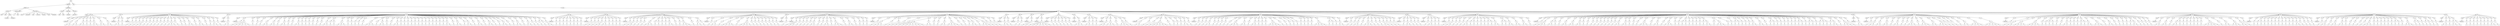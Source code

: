 digraph Tree {
	"t0" [label = "TEI"];
	"t1" [label = "teiHeader"];
	"t2" [label = "fileDesc"];
	"t3" [label = "titleStmt"];
	"t4" [label = "title"];
	"t5" [label = "title"];
	"t6" [label = "author"];
	"t7" [label = "surname"];
	"t8" [label = "forename"];
	"t9" [label = "publicationStmt"];
	"t10" [label = "p"];
	"t11" [label = "idno"];
	"t12" [label = "sourceDesc"];
	"t13" [label = "genre"];
	"t14" [label = "inspiration"];
	"t15" [label = "type"];
	"t16" [label = "structure"];
	"t17" [label = "periode"];
	"t18" [label = "taille"];
	"t19" [label = "permalien"];
	"t20" [label = "profileDesc"];
	"t21" [label = "creation"];
	"t22" [label = "date"];
	"t23" [label = "date"];
	"t24" [label = "langUsage"];
	"t25" [label = "language"];
	"t26" [label = "textClass"];
	"t27" [label = "keywords"];
	"t28" [label = "term"];
	"t29" [label = "text"];
	"t30" [label = "body"];
	"t31" [label = "div1"];
	"t32" [label = "head"];
	"t33" [label = "div2"];
	"t34" [label = "head"];
	"t35" [label = "listPerson"];
	"t36" [label = "sp"];
	"t37" [label = "p"];
	"t38" [label = "s"];
	"t39" [label = "s"];
	"t40" [label = "sp"];
	"t41" [label = "p"];
	"t42" [label = "s"];
	"t43" [label = "s"];
	"t44" [label = "sp"];
	"t45" [label = "p"];
	"t46" [label = "s"];
	"t47" [label = "s"];
	"t48" [label = "sp"];
	"t49" [label = "p"];
	"t50" [label = "s"];
	"t51" [label = "sp"];
	"t52" [label = "p"];
	"t53" [label = "s"];
	"t54" [label = "sp"];
	"t55" [label = "p"];
	"t56" [label = "s"];
	"t57" [label = "s"];
	"t58" [label = "sp"];
	"t59" [label = "p"];
	"t60" [label = "s"];
	"t61" [label = "s"];
	"t62" [label = "sp"];
	"t63" [label = "p"];
	"t64" [label = "s"];
	"t65" [label = "s"];
	"t66" [label = "div2"];
	"t67" [label = "head"];
	"t68" [label = "listPerson"];
	"t69" [label = "sp"];
	"t70" [label = "p"];
	"t71" [label = "s"];
	"t72" [label = "s"];
	"t73" [label = "sp"];
	"t74" [label = "p"];
	"t75" [label = "s"];
	"t76" [label = "div2"];
	"t77" [label = "head"];
	"t78" [label = "listPerson"];
	"t79" [label = "sp"];
	"t80" [label = "p"];
	"t81" [label = "s"];
	"t82" [label = "sp"];
	"t83" [label = "p"];
	"t84" [label = "s"];
	"t85" [label = "sp"];
	"t86" [label = "p"];
	"t87" [label = "s"];
	"t88" [label = "sp"];
	"t89" [label = "p"];
	"t90" [label = "s"];
	"t91" [label = "s"];
	"t92" [label = "sp"];
	"t93" [label = "p"];
	"t94" [label = "s"];
	"t95" [label = "sp"];
	"t96" [label = "p"];
	"t97" [label = "s"];
	"t98" [label = "sp"];
	"t99" [label = "p"];
	"t100" [label = "s"];
	"t101" [label = "sp"];
	"t102" [label = "p"];
	"t103" [label = "s"];
	"t104" [label = "sp"];
	"t105" [label = "p"];
	"t106" [label = "s"];
	"t107" [label = "sp"];
	"t108" [label = "p"];
	"t109" [label = "s"];
	"t110" [label = "sp"];
	"t111" [label = "p"];
	"t112" [label = "s"];
	"t113" [label = "sp"];
	"t114" [label = "p"];
	"t115" [label = "s"];
	"t116" [label = "s"];
	"t117" [label = "s"];
	"t118" [label = "sp"];
	"t119" [label = "p"];
	"t120" [label = "s"];
	"t121" [label = "sp"];
	"t122" [label = "p"];
	"t123" [label = "s"];
	"t124" [label = "sp"];
	"t125" [label = "p"];
	"t126" [label = "s"];
	"t127" [label = "sp"];
	"t128" [label = "p"];
	"t129" [label = "s"];
	"t130" [label = "s"];
	"t131" [label = "sp"];
	"t132" [label = "p"];
	"t133" [label = "s"];
	"t134" [label = "sp"];
	"t135" [label = "p"];
	"t136" [label = "s"];
	"t137" [label = "s"];
	"t138" [label = "sp"];
	"t139" [label = "p"];
	"t140" [label = "s"];
	"t141" [label = "sp"];
	"t142" [label = "p"];
	"t143" [label = "s"];
	"t144" [label = "sp"];
	"t145" [label = "p"];
	"t146" [label = "s"];
	"t147" [label = "s"];
	"t148" [label = "sp"];
	"t149" [label = "p"];
	"t150" [label = "s"];
	"t151" [label = "div2"];
	"t152" [label = "head"];
	"t153" [label = "listPerson"];
	"t154" [label = "sp"];
	"t155" [label = "p"];
	"t156" [label = "s"];
	"t157" [label = "s"];
	"t158" [label = "div2"];
	"t159" [label = "head"];
	"t160" [label = "listPerson"];
	"t161" [label = "sp"];
	"t162" [label = "p"];
	"t163" [label = "s"];
	"t164" [label = "p"];
	"t165" [label = "s"];
	"t166" [label = "s"];
	"t167" [label = "s"];
	"t168" [label = "s"];
	"t169" [label = "s"];
	"t170" [label = "sp"];
	"t171" [label = "p"];
	"t172" [label = "s"];
	"t173" [label = "sp"];
	"t174" [label = "p"];
	"t175" [label = "s"];
	"t176" [label = "sp"];
	"t177" [label = "p"];
	"t178" [label = "s"];
	"t179" [label = "sp"];
	"t180" [label = "p"];
	"t181" [label = "s"];
	"t182" [label = "s"];
	"t183" [label = "sp"];
	"t184" [label = "p"];
	"t185" [label = "s"];
	"t186" [label = "s"];
	"t187" [label = "sp"];
	"t188" [label = "p"];
	"t189" [label = "s"];
	"t190" [label = "sp"];
	"t191" [label = "p"];
	"t192" [label = "s"];
	"t193" [label = "s"];
	"t194" [label = "sp"];
	"t195" [label = "p"];
	"t196" [label = "s"];
	"t197" [label = "sp"];
	"t198" [label = "p"];
	"t199" [label = "s"];
	"t200" [label = "sp"];
	"t201" [label = "p"];
	"t202" [label = "s"];
	"t203" [label = "s"];
	"t204" [label = "sp"];
	"t205" [label = "p"];
	"t206" [label = "s"];
	"t207" [label = "sp"];
	"t208" [label = "p"];
	"t209" [label = "s"];
	"t210" [label = "sp"];
	"t211" [label = "p"];
	"t212" [label = "s"];
	"t213" [label = "sp"];
	"t214" [label = "p"];
	"t215" [label = "s"];
	"t216" [label = "sp"];
	"t217" [label = "p"];
	"t218" [label = "s"];
	"t219" [label = "sp"];
	"t220" [label = "p"];
	"t221" [label = "s"];
	"t222" [label = "sp"];
	"t223" [label = "p"];
	"t224" [label = "s"];
	"t225" [label = "s"];
	"t226" [label = "sp"];
	"t227" [label = "p"];
	"t228" [label = "s"];
	"t229" [label = "p"];
	"t230" [label = "s"];
	"t231" [label = "sp"];
	"t232" [label = "p"];
	"t233" [label = "s"];
	"t234" [label = "s"];
	"t235" [label = "s"];
	"t236" [label = "sp"];
	"t237" [label = "p"];
	"t238" [label = "s"];
	"t239" [label = "sp"];
	"t240" [label = "p"];
	"t241" [label = "s"];
	"t242" [label = "sp"];
	"t243" [label = "p"];
	"t244" [label = "s"];
	"t245" [label = "sp"];
	"t246" [label = "p"];
	"t247" [label = "s"];
	"t248" [label = "sp"];
	"t249" [label = "p"];
	"t250" [label = "s"];
	"t251" [label = "sp"];
	"t252" [label = "p"];
	"t253" [label = "s"];
	"t254" [label = "s"];
	"t255" [label = "s"];
	"t256" [label = "sp"];
	"t257" [label = "p"];
	"t258" [label = "s"];
	"t259" [label = "p"];
	"t260" [label = "s"];
	"t261" [label = "s"];
	"t262" [label = "sp"];
	"t263" [label = "p"];
	"t264" [label = "s"];
	"t265" [label = "sp"];
	"t266" [label = "p"];
	"t267" [label = "s"];
	"t268" [label = "sp"];
	"t269" [label = "p"];
	"t270" [label = "s"];
	"t271" [label = "s"];
	"t272" [label = "sp"];
	"t273" [label = "p"];
	"t274" [label = "s"];
	"t275" [label = "sp"];
	"t276" [label = "p"];
	"t277" [label = "s"];
	"t278" [label = "sp"];
	"t279" [label = "p"];
	"t280" [label = "s"];
	"t281" [label = "sp"];
	"t282" [label = "p"];
	"t283" [label = "s"];
	"t284" [label = "sp"];
	"t285" [label = "p"];
	"t286" [label = "s"];
	"t287" [label = "sp"];
	"t288" [label = "p"];
	"t289" [label = "s"];
	"t290" [label = "sp"];
	"t291" [label = "p"];
	"t292" [label = "s"];
	"t293" [label = "sp"];
	"t294" [label = "p"];
	"t295" [label = "s"];
	"t296" [label = "sp"];
	"t297" [label = "p"];
	"t298" [label = "s"];
	"t299" [label = "sp"];
	"t300" [label = "p"];
	"t301" [label = "s"];
	"t302" [label = "sp"];
	"t303" [label = "p"];
	"t304" [label = "s"];
	"t305" [label = "sp"];
	"t306" [label = "p"];
	"t307" [label = "s"];
	"t308" [label = "sp"];
	"t309" [label = "p"];
	"t310" [label = "s"];
	"t311" [label = "sp"];
	"t312" [label = "p"];
	"t313" [label = "s"];
	"t314" [label = "s"];
	"t315" [label = "sp"];
	"t316" [label = "p"];
	"t317" [label = "s"];
	"t318" [label = "sp"];
	"t319" [label = "p"];
	"t320" [label = "s"];
	"t321" [label = "s"];
	"t322" [label = "sp"];
	"t323" [label = "p"];
	"t324" [label = "s"];
	"t325" [label = "sp"];
	"t326" [label = "p"];
	"t327" [label = "s"];
	"t328" [label = "s"];
	"t329" [label = "sp"];
	"t330" [label = "p"];
	"t331" [label = "s"];
	"t332" [label = "sp"];
	"t333" [label = "p"];
	"t334" [label = "s"];
	"t335" [label = "s"];
	"t336" [label = "sp"];
	"t337" [label = "p"];
	"t338" [label = "s"];
	"t339" [label = "sp"];
	"t340" [label = "p"];
	"t341" [label = "s"];
	"t342" [label = "s"];
	"t343" [label = "sp"];
	"t344" [label = "p"];
	"t345" [label = "s"];
	"t346" [label = "sp"];
	"t347" [label = "p"];
	"t348" [label = "s"];
	"t349" [label = "sp"];
	"t350" [label = "p"];
	"t351" [label = "s"];
	"t352" [label = "s"];
	"t353" [label = "sp"];
	"t354" [label = "p"];
	"t355" [label = "s"];
	"t356" [label = "sp"];
	"t357" [label = "p"];
	"t358" [label = "s"];
	"t359" [label = "sp"];
	"t360" [label = "p"];
	"t361" [label = "s"];
	"t362" [label = "s"];
	"t363" [label = "sp"];
	"t364" [label = "p"];
	"t365" [label = "s"];
	"t366" [label = "sp"];
	"t367" [label = "p"];
	"t368" [label = "s"];
	"t369" [label = "s"];
	"t370" [label = "sp"];
	"t371" [label = "p"];
	"t372" [label = "s"];
	"t373" [label = "sp"];
	"t374" [label = "p"];
	"t375" [label = "s"];
	"t376" [label = "sp"];
	"t377" [label = "p"];
	"t378" [label = "s"];
	"t379" [label = "p"];
	"t380" [label = "s"];
	"t381" [label = "sp"];
	"t382" [label = "p"];
	"t383" [label = "s"];
	"t384" [label = "s"];
	"t385" [label = "div2"];
	"t386" [label = "head"];
	"t387" [label = "listPerson"];
	"t388" [label = "sp"];
	"t389" [label = "p"];
	"t390" [label = "s"];
	"t391" [label = "sp"];
	"t392" [label = "p"];
	"t393" [label = "s"];
	"t394" [label = "sp"];
	"t395" [label = "p"];
	"t396" [label = "s"];
	"t397" [label = "sp"];
	"t398" [label = "p"];
	"t399" [label = "s"];
	"t400" [label = "sp"];
	"t401" [label = "p"];
	"t402" [label = "s"];
	"t403" [label = "sp"];
	"t404" [label = "p"];
	"t405" [label = "s"];
	"t406" [label = "sp"];
	"t407" [label = "p"];
	"t408" [label = "s"];
	"t409" [label = "sp"];
	"t410" [label = "p"];
	"t411" [label = "s"];
	"t412" [label = "div2"];
	"t413" [label = "head"];
	"t414" [label = "listPerson"];
	"t415" [label = "sp"];
	"t416" [label = "p"];
	"t417" [label = "s"];
	"t418" [label = "sp"];
	"t419" [label = "p"];
	"t420" [label = "s"];
	"t421" [label = "sp"];
	"t422" [label = "p"];
	"t423" [label = "s"];
	"t424" [label = "sp"];
	"t425" [label = "p"];
	"t426" [label = "s"];
	"t427" [label = "s"];
	"t428" [label = "sp"];
	"t429" [label = "p"];
	"t430" [label = "s"];
	"t431" [label = "s"];
	"t432" [label = "sp"];
	"t433" [label = "p"];
	"t434" [label = "s"];
	"t435" [label = "sp"];
	"t436" [label = "p"];
	"t437" [label = "s"];
	"t438" [label = "sp"];
	"t439" [label = "p"];
	"t440" [label = "s"];
	"t441" [label = "sp"];
	"t442" [label = "p"];
	"t443" [label = "s"];
	"t444" [label = "div2"];
	"t445" [label = "head"];
	"t446" [label = "listPerson"];
	"t447" [label = "sp"];
	"t448" [label = "p"];
	"t449" [label = "s"];
	"t450" [label = "sp"];
	"t451" [label = "p"];
	"t452" [label = "s"];
	"t453" [label = "s"];
	"t454" [label = "sp"];
	"t455" [label = "p"];
	"t456" [label = "s"];
	"t457" [label = "sp"];
	"t458" [label = "p"];
	"t459" [label = "s"];
	"t460" [label = "sp"];
	"t461" [label = "p"];
	"t462" [label = "s"];
	"t463" [label = "sp"];
	"t464" [label = "p"];
	"t465" [label = "s"];
	"t466" [label = "s"];
	"t467" [label = "s"];
	"t468" [label = "sp"];
	"t469" [label = "p"];
	"t470" [label = "s"];
	"t471" [label = "p"];
	"t472" [label = "s"];
	"t473" [label = "sp"];
	"t474" [label = "p"];
	"t475" [label = "s"];
	"t476" [label = "sp"];
	"t477" [label = "p"];
	"t478" [label = "s"];
	"t479" [label = "sp"];
	"t480" [label = "p"];
	"t481" [label = "s"];
	"t482" [label = "s"];
	"t483" [label = "sp"];
	"t484" [label = "p"];
	"t485" [label = "s"];
	"t486" [label = "sp"];
	"t487" [label = "p"];
	"t488" [label = "s"];
	"t489" [label = "sp"];
	"t490" [label = "p"];
	"t491" [label = "s"];
	"t492" [label = "s"];
	"t493" [label = "s"];
	"t494" [label = "sp"];
	"t495" [label = "p"];
	"t496" [label = "s"];
	"t497" [label = "sp"];
	"t498" [label = "p"];
	"t499" [label = "s"];
	"t500" [label = "s"];
	"t501" [label = "p"];
	"t502" [label = "s"];
	"t503" [label = "div2"];
	"t504" [label = "head"];
	"t505" [label = "listPerson"];
	"t506" [label = "sp"];
	"t507" [label = "p"];
	"t508" [label = "s"];
	"t509" [label = "sp"];
	"t510" [label = "p"];
	"t511" [label = "s"];
	"t512" [label = "s"];
	"t513" [label = "sp"];
	"t514" [label = "p"];
	"t515" [label = "s"];
	"t516" [label = "sp"];
	"t517" [label = "p"];
	"t518" [label = "s"];
	"t519" [label = "s"];
	"t520" [label = "s"];
	"t521" [label = "s"];
	"t522" [label = "sp"];
	"t523" [label = "p"];
	"t524" [label = "s"];
	"t525" [label = "sp"];
	"t526" [label = "p"];
	"t527" [label = "s"];
	"t528" [label = "s"];
	"t529" [label = "s"];
	"t530" [label = "s"];
	"t531" [label = "sp"];
	"t532" [label = "p"];
	"t533" [label = "s"];
	"t534" [label = "sp"];
	"t535" [label = "p"];
	"t536" [label = "s"];
	"t537" [label = "sp"];
	"t538" [label = "p"];
	"t539" [label = "s"];
	"t540" [label = "sp"];
	"t541" [label = "p"];
	"t542" [label = "s"];
	"t543" [label = "sp"];
	"t544" [label = "p"];
	"t545" [label = "s"];
	"t546" [label = "sp"];
	"t547" [label = "p"];
	"t548" [label = "s"];
	"t549" [label = "sp"];
	"t550" [label = "p"];
	"t551" [label = "s"];
	"t552" [label = "sp"];
	"t553" [label = "p"];
	"t554" [label = "s"];
	"t555" [label = "div2"];
	"t556" [label = "head"];
	"t557" [label = "listPerson"];
	"t558" [label = "sp"];
	"t559" [label = "p"];
	"t560" [label = "s"];
	"t561" [label = "div2"];
	"t562" [label = "head"];
	"t563" [label = "listPerson"];
	"t564" [label = "sp"];
	"t565" [label = "p"];
	"t566" [label = "s"];
	"t567" [label = "s"];
	"t568" [label = "s"];
	"t569" [label = "sp"];
	"t570" [label = "p"];
	"t571" [label = "s"];
	"t572" [label = "sp"];
	"t573" [label = "p"];
	"t574" [label = "s"];
	"t575" [label = "sp"];
	"t576" [label = "p"];
	"t577" [label = "s"];
	"t578" [label = "sp"];
	"t579" [label = "p"];
	"t580" [label = "s"];
	"t581" [label = "sp"];
	"t582" [label = "p"];
	"t583" [label = "s"];
	"t584" [label = "s"];
	"t585" [label = "sp"];
	"t586" [label = "p"];
	"t587" [label = "s"];
	"t588" [label = "sp"];
	"t589" [label = "p"];
	"t590" [label = "s"];
	"t591" [label = "sp"];
	"t592" [label = "p"];
	"t593" [label = "s"];
	"t594" [label = "s"];
	"t595" [label = "sp"];
	"t596" [label = "p"];
	"t597" [label = "s"];
	"t598" [label = "sp"];
	"t599" [label = "p"];
	"t600" [label = "s"];
	"t601" [label = "s"];
	"t602" [label = "s"];
	"t603" [label = "sp"];
	"t604" [label = "p"];
	"t605" [label = "s"];
	"t606" [label = "sp"];
	"t607" [label = "p"];
	"t608" [label = "s"];
	"t609" [label = "s"];
	"t610" [label = "sp"];
	"t611" [label = "p"];
	"t612" [label = "s"];
	"t613" [label = "sp"];
	"t614" [label = "p"];
	"t615" [label = "s"];
	"t616" [label = "sp"];
	"t617" [label = "p"];
	"t618" [label = "s"];
	"t619" [label = "sp"];
	"t620" [label = "p"];
	"t621" [label = "s"];
	"t622" [label = "div2"];
	"t623" [label = "head"];
	"t624" [label = "listPerson"];
	"t625" [label = "sp"];
	"t626" [label = "p"];
	"t627" [label = "s"];
	"t628" [label = "sp"];
	"t629" [label = "p"];
	"t630" [label = "s"];
	"t631" [label = "s"];
	"t632" [label = "s"];
	"t633" [label = "sp"];
	"t634" [label = "p"];
	"t635" [label = "s"];
	"t636" [label = "sp"];
	"t637" [label = "p"];
	"t638" [label = "s"];
	"t639" [label = "sp"];
	"t640" [label = "p"];
	"t641" [label = "s"];
	"t642" [label = "sp"];
	"t643" [label = "p"];
	"t644" [label = "s"];
	"t645" [label = "sp"];
	"t646" [label = "p"];
	"t647" [label = "s"];
	"t648" [label = "s"];
	"t649" [label = "s"];
	"t650" [label = "s"];
	"t651" [label = "s"];
	"t652" [label = "s"];
	"t653" [label = "s"];
	"t654" [label = "s"];
	"t655" [label = "p"];
	"t656" [label = "s"];
	"t657" [label = "s"];
	"t658" [label = "sp"];
	"t659" [label = "p"];
	"t660" [label = "s"];
	"t661" [label = "sp"];
	"t662" [label = "p"];
	"t663" [label = "s"];
	"t664" [label = "sp"];
	"t665" [label = "p"];
	"t666" [label = "s"];
	"t667" [label = "s"];
	"t668" [label = "sp"];
	"t669" [label = "p"];
	"t670" [label = "s"];
	"t671" [label = "s"];
	"t672" [label = "s"];
	"t673" [label = "s"];
	"t674" [label = "sp"];
	"t675" [label = "p"];
	"t676" [label = "s"];
	"t677" [label = "sp"];
	"t678" [label = "p"];
	"t679" [label = "s"];
	"t680" [label = "sp"];
	"t681" [label = "p"];
	"t682" [label = "s"];
	"t683" [label = "sp"];
	"t684" [label = "p"];
	"t685" [label = "s"];
	"t686" [label = "s"];
	"t687" [label = "sp"];
	"t688" [label = "p"];
	"t689" [label = "s"];
	"t690" [label = "sp"];
	"t691" [label = "p"];
	"t692" [label = "s"];
	"t693" [label = "s"];
	"t694" [label = "s"];
	"t695" [label = "sp"];
	"t696" [label = "p"];
	"t697" [label = "s"];
	"t698" [label = "sp"];
	"t699" [label = "p"];
	"t700" [label = "s"];
	"t701" [label = "sp"];
	"t702" [label = "p"];
	"t703" [label = "s"];
	"t704" [label = "div2"];
	"t705" [label = "head"];
	"t706" [label = "listPerson"];
	"t707" [label = "sp"];
	"t708" [label = "p"];
	"t709" [label = "s"];
	"t710" [label = "s"];
	"t711" [label = "sp"];
	"t712" [label = "p"];
	"t713" [label = "s"];
	"t714" [label = "div2"];
	"t715" [label = "head"];
	"t716" [label = "listPerson"];
	"t717" [label = "sp"];
	"t718" [label = "p"];
	"t719" [label = "s"];
	"t720" [label = "sp"];
	"t721" [label = "p"];
	"t722" [label = "s"];
	"t723" [label = "div2"];
	"t724" [label = "head"];
	"t725" [label = "listPerson"];
	"t726" [label = "sp"];
	"t727" [label = "p"];
	"t728" [label = "s"];
	"t729" [label = "s"];
	"t730" [label = "div2"];
	"t731" [label = "head"];
	"t732" [label = "listPerson"];
	"t733" [label = "sp"];
	"t734" [label = "p"];
	"t735" [label = "s"];
	"t736" [label = "s"];
	"t737" [label = "s"];
	"t738" [label = "s"];
	"t739" [label = "s"];
	"t740" [label = "s"];
	"t741" [label = "s"];
	"t742" [label = "div2"];
	"t743" [label = "head"];
	"t744" [label = "listPerson"];
	"t745" [label = "sp"];
	"t746" [label = "p"];
	"t747" [label = "s"];
	"t748" [label = "sp"];
	"t749" [label = "p"];
	"t750" [label = "s"];
	"t751" [label = "sp"];
	"t752" [label = "p"];
	"t753" [label = "s"];
	"t754" [label = "sp"];
	"t755" [label = "p"];
	"t756" [label = "s"];
	"t757" [label = "sp"];
	"t758" [label = "p"];
	"t759" [label = "s"];
	"t760" [label = "sp"];
	"t761" [label = "p"];
	"t762" [label = "s"];
	"t763" [label = "div2"];
	"t764" [label = "head"];
	"t765" [label = "listPerson"];
	"t766" [label = "sp"];
	"t767" [label = "p"];
	"t768" [label = "s"];
	"t769" [label = "s"];
	"t770" [label = "s"];
	"t771" [label = "div2"];
	"t772" [label = "head"];
	"t773" [label = "listPerson"];
	"t774" [label = "sp"];
	"t775" [label = "p"];
	"t776" [label = "s"];
	"t777" [label = "s"];
	"t778" [label = "sp"];
	"t779" [label = "p"];
	"t780" [label = "s"];
	"t781" [label = "sp"];
	"t782" [label = "p"];
	"t783" [label = "s"];
	"t784" [label = "div2"];
	"t785" [label = "head"];
	"t786" [label = "listPerson"];
	"t787" [label = "sp"];
	"t788" [label = "p"];
	"t789" [label = "s"];
	"t790" [label = "s"];
	"t791" [label = "sp"];
	"t792" [label = "p"];
	"t793" [label = "s"];
	"t794" [label = "s"];
	"t795" [label = "s"];
	"t796" [label = "sp"];
	"t797" [label = "p"];
	"t798" [label = "s"];
	"t799" [label = "sp"];
	"t800" [label = "p"];
	"t801" [label = "s"];
	"t802" [label = "s"];
	"t803" [label = "s"];
	"t804" [label = "sp"];
	"t805" [label = "p"];
	"t806" [label = "s"];
	"t807" [label = "div2"];
	"t808" [label = "head"];
	"t809" [label = "listPerson"];
	"t810" [label = "sp"];
	"t811" [label = "p"];
	"t812" [label = "s"];
	"t813" [label = "s"];
	"t814" [label = "sp"];
	"t815" [label = "p"];
	"t816" [label = "s"];
	"t817" [label = "sp"];
	"t818" [label = "p"];
	"t819" [label = "s"];
	"t820" [label = "sp"];
	"t821" [label = "p"];
	"t822" [label = "s"];
	"t823" [label = "s"];
	"t824" [label = "s"];
	"t825" [label = "s"];
	"t826" [label = "s"];
	"t827" [label = "s"];
	"t828" [label = "sp"];
	"t829" [label = "p"];
	"t830" [label = "s"];
	"t831" [label = "sp"];
	"t832" [label = "p"];
	"t833" [label = "s"];
	"t834" [label = "sp"];
	"t835" [label = "p"];
	"t836" [label = "s"];
	"t837" [label = "sp"];
	"t838" [label = "p"];
	"t839" [label = "s"];
	"t840" [label = "sp"];
	"t841" [label = "p"];
	"t842" [label = "s"];
	"t843" [label = "s"];
	"t844" [label = "sp"];
	"t845" [label = "p"];
	"t846" [label = "s"];
	"t847" [label = "div2"];
	"t848" [label = "head"];
	"t849" [label = "listPerson"];
	"t850" [label = "sp"];
	"t851" [label = "p"];
	"t852" [label = "s"];
	"t853" [label = "sp"];
	"t854" [label = "p"];
	"t855" [label = "s"];
	"t856" [label = "sp"];
	"t857" [label = "p"];
	"t858" [label = "s"];
	"t859" [label = "sp"];
	"t860" [label = "p"];
	"t861" [label = "s"];
	"t862" [label = "s"];
	"t863" [label = "sp"];
	"t864" [label = "p"];
	"t865" [label = "s"];
	"t866" [label = "sp"];
	"t867" [label = "p"];
	"t868" [label = "s"];
	"t869" [label = "sp"];
	"t870" [label = "p"];
	"t871" [label = "s"];
	"t872" [label = "sp"];
	"t873" [label = "p"];
	"t874" [label = "s"];
	"t875" [label = "sp"];
	"t876" [label = "p"];
	"t877" [label = "s"];
	"t878" [label = "sp"];
	"t879" [label = "p"];
	"t880" [label = "s"];
	"t881" [label = "s"];
	"t882" [label = "s"];
	"t883" [label = "sp"];
	"t884" [label = "p"];
	"t885" [label = "s"];
	"t886" [label = "s"];
	"t887" [label = "sp"];
	"t888" [label = "p"];
	"t889" [label = "s"];
	"t890" [label = "sp"];
	"t891" [label = "p"];
	"t892" [label = "s"];
	"t893" [label = "s"];
	"t894" [label = "sp"];
	"t895" [label = "p"];
	"t896" [label = "s"];
	"t897" [label = "sp"];
	"t898" [label = "p"];
	"t899" [label = "s"];
	"t900" [label = "sp"];
	"t901" [label = "p"];
	"t902" [label = "s"];
	"t903" [label = "sp"];
	"t904" [label = "p"];
	"t905" [label = "s"];
	"t906" [label = "s"];
	"t907" [label = "s"];
	"t908" [label = "s"];
	"t909" [label = "sp"];
	"t910" [label = "p"];
	"t911" [label = "s"];
	"t912" [label = "sp"];
	"t913" [label = "p"];
	"t914" [label = "s"];
	"t915" [label = "sp"];
	"t916" [label = "p"];
	"t917" [label = "s"];
	"t918" [label = "sp"];
	"t919" [label = "p"];
	"t920" [label = "s"];
	"t921" [label = "sp"];
	"t922" [label = "p"];
	"t923" [label = "s"];
	"t924" [label = "sp"];
	"t925" [label = "p"];
	"t926" [label = "s"];
	"t927" [label = "sp"];
	"t928" [label = "p"];
	"t929" [label = "s"];
	"t930" [label = "sp"];
	"t931" [label = "p"];
	"t932" [label = "s"];
	"t933" [label = "sp"];
	"t934" [label = "p"];
	"t935" [label = "s"];
	"t936" [label = "sp"];
	"t937" [label = "p"];
	"t938" [label = "s"];
	"t939" [label = "s"];
	"t940" [label = "s"];
	"t941" [label = "s"];
	"t942" [label = "sp"];
	"t943" [label = "p"];
	"t944" [label = "s"];
	"t945" [label = "p"];
	"t946" [label = "s"];
	"t947" [label = "sp"];
	"t948" [label = "p"];
	"t949" [label = "s"];
	"t950" [label = "sp"];
	"t951" [label = "p"];
	"t952" [label = "s"];
	"t953" [label = "s"];
	"t954" [label = "div2"];
	"t955" [label = "head"];
	"t956" [label = "listPerson"];
	"t957" [label = "sp"];
	"t958" [label = "p"];
	"t959" [label = "s"];
	"t960" [label = "sp"];
	"t961" [label = "p"];
	"t962" [label = "s"];
	"t963" [label = "sp"];
	"t964" [label = "p"];
	"t965" [label = "s"];
	"t966" [label = "s"];
	"t967" [label = "sp"];
	"t968" [label = "p"];
	"t969" [label = "s"];
	"t970" [label = "sp"];
	"t971" [label = "p"];
	"t972" [label = "s"];
	"t973" [label = "s"];
	"t974" [label = "s"];
	"t975" [label = "sp"];
	"t976" [label = "p"];
	"t977" [label = "s"];
	"t978" [label = "sp"];
	"t979" [label = "p"];
	"t980" [label = "s"];
	"t981" [label = "sp"];
	"t982" [label = "p"];
	"t983" [label = "s"];
	"t984" [label = "sp"];
	"t985" [label = "p"];
	"t986" [label = "s"];
	"t987" [label = "s"];
	"t988" [label = "sp"];
	"t989" [label = "p"];
	"t990" [label = "s"];
	"t991" [label = "sp"];
	"t992" [label = "p"];
	"t993" [label = "s"];
	"t994" [label = "sp"];
	"t995" [label = "p"];
	"t996" [label = "s"];
	"t997" [label = "div2"];
	"t998" [label = "head"];
	"t999" [label = "listPerson"];
	"t1000" [label = "sp"];
	"t1001" [label = "p"];
	"t1002" [label = "s"];
	"t1003" [label = "sp"];
	"t1004" [label = "p"];
	"t1005" [label = "s"];
	"t1006" [label = "s"];
	"t1007" [label = "sp"];
	"t1008" [label = "p"];
	"t1009" [label = "s"];
	"t1010" [label = "sp"];
	"t1011" [label = "p"];
	"t1012" [label = "s"];
	"t1013" [label = "sp"];
	"t1014" [label = "p"];
	"t1015" [label = "s"];
	"t1016" [label = "div2"];
	"t1017" [label = "head"];
	"t1018" [label = "listPerson"];
	"t1019" [label = "sp"];
	"t1020" [label = "p"];
	"t1021" [label = "s"];
	"t1022" [label = "sp"];
	"t1023" [label = "p"];
	"t1024" [label = "s"];
	"t1025" [label = "s"];
	"t1026" [label = "sp"];
	"t1027" [label = "p"];
	"t1028" [label = "s"];
	"t1029" [label = "sp"];
	"t1030" [label = "p"];
	"t1031" [label = "s"];
	"t1032" [label = "div2"];
	"t1033" [label = "head"];
	"t1034" [label = "listPerson"];
	"t1035" [label = "sp"];
	"t1036" [label = "p"];
	"t1037" [label = "s"];
	"t1038" [label = "sp"];
	"t1039" [label = "p"];
	"t1040" [label = "s"];
	"t1041" [label = "s"];
	"t1042" [label = "sp"];
	"t1043" [label = "p"];
	"t1044" [label = "s"];
	"t1045" [label = "sp"];
	"t1046" [label = "p"];
	"t1047" [label = "s"];
	"t1048" [label = "sp"];
	"t1049" [label = "p"];
	"t1050" [label = "s"];
	"t1051" [label = "sp"];
	"t1052" [label = "p"];
	"t1053" [label = "s"];
	"t1054" [label = "s"];
	"t1055" [label = "sp"];
	"t1056" [label = "p"];
	"t1057" [label = "s"];
	"t1058" [label = "p"];
	"t1059" [label = "s"];
	"t1060" [label = "sp"];
	"t1061" [label = "p"];
	"t1062" [label = "s"];
	"t1063" [label = "sp"];
	"t1064" [label = "p"];
	"t1065" [label = "s"];
	"t1066" [label = "sp"];
	"t1067" [label = "p"];
	"t1068" [label = "s"];
	"t1069" [label = "sp"];
	"t1070" [label = "p"];
	"t1071" [label = "s"];
	"t1072" [label = "p"];
	"t1073" [label = "s"];
	"t1074" [label = "sp"];
	"t1075" [label = "p"];
	"t1076" [label = "s"];
	"t1077" [label = "s"];
	"t1078" [label = "sp"];
	"t1079" [label = "p"];
	"t1080" [label = "s"];
	"t1081" [label = "p"];
	"t1082" [label = "s"];
	"t1083" [label = "sp"];
	"t1084" [label = "p"];
	"t1085" [label = "s"];
	"t1086" [label = "s"];
	"t1087" [label = "sp"];
	"t1088" [label = "p"];
	"t1089" [label = "s"];
	"t1090" [label = "s"];
	"t1091" [label = "sp"];
	"t1092" [label = "p"];
	"t1093" [label = "s"];
	"t1094" [label = "s"];
	"t1095" [label = "sp"];
	"t1096" [label = "p"];
	"t1097" [label = "s"];
	"t1098" [label = "div2"];
	"t1099" [label = "head"];
	"t1100" [label = "listPerson"];
	"t1101" [label = "sp"];
	"t1102" [label = "p"];
	"t1103" [label = "s"];
	"t1104" [label = "sp"];
	"t1105" [label = "p"];
	"t1106" [label = "s"];
	"t1107" [label = "s"];
	"t1108" [label = "s"];
	"t1109" [label = "sp"];
	"t1110" [label = "p"];
	"t1111" [label = "s"];
	"t1112" [label = "s"];
	"t1113" [label = "p"];
	"t1114" [label = "s"];
	"t1115" [label = "sp"];
	"t1116" [label = "p"];
	"t1117" [label = "s"];
	"t1118" [label = "sp"];
	"t1119" [label = "p"];
	"t1120" [label = "s"];
	"t1121" [label = "s"];
	"t1122" [label = "sp"];
	"t1123" [label = "p"];
	"t1124" [label = "s"];
	"t1125" [label = "s"];
	"t1126" [label = "sp"];
	"t1127" [label = "p"];
	"t1128" [label = "s"];
	"t1129" [label = "s"];
	"t1130" [label = "sp"];
	"t1131" [label = "p"];
	"t1132" [label = "s"];
	"t1133" [label = "sp"];
	"t1134" [label = "p"];
	"t1135" [label = "s"];
	"t1136" [label = "sp"];
	"t1137" [label = "p"];
	"t1138" [label = "s"];
	"t1139" [label = "sp"];
	"t1140" [label = "p"];
	"t1141" [label = "s"];
	"t1142" [label = "sp"];
	"t1143" [label = "p"];
	"t1144" [label = "s"];
	"t1145" [label = "sp"];
	"t1146" [label = "p"];
	"t1147" [label = "s"];
	"t1148" [label = "sp"];
	"t1149" [label = "p"];
	"t1150" [label = "s"];
	"t1151" [label = "sp"];
	"t1152" [label = "p"];
	"t1153" [label = "s"];
	"t1154" [label = "sp"];
	"t1155" [label = "p"];
	"t1156" [label = "s"];
	"t1157" [label = "sp"];
	"t1158" [label = "p"];
	"t1159" [label = "s"];
	"t1160" [label = "s"];
	"t1161" [label = "sp"];
	"t1162" [label = "p"];
	"t1163" [label = "s"];
	"t1164" [label = "s"];
	"t1165" [label = "sp"];
	"t1166" [label = "p"];
	"t1167" [label = "s"];
	"t1168" [label = "sp"];
	"t1169" [label = "p"];
	"t1170" [label = "s"];
	"t1171" [label = "sp"];
	"t1172" [label = "p"];
	"t1173" [label = "s"];
	"t1174" [label = "sp"];
	"t1175" [label = "p"];
	"t1176" [label = "s"];
	"t1177" [label = "s"];
	"t1178" [label = "s"];
	"t1179" [label = "sp"];
	"t1180" [label = "p"];
	"t1181" [label = "s"];
	"t1182" [label = "sp"];
	"t1183" [label = "p"];
	"t1184" [label = "s"];
	"t1185" [label = "s"];
	"t1186" [label = "sp"];
	"t1187" [label = "p"];
	"t1188" [label = "s"];
	"t1189" [label = "sp"];
	"t1190" [label = "p"];
	"t1191" [label = "s"];
	"t1192" [label = "s"];
	"t1193" [label = "s"];
	"t1194" [label = "sp"];
	"t1195" [label = "p"];
	"t1196" [label = "s"];
	"t1197" [label = "sp"];
	"t1198" [label = "p"];
	"t1199" [label = "s"];
	"t1200" [label = "sp"];
	"t1201" [label = "p"];
	"t1202" [label = "s"];
	"t1203" [label = "p"];
	"t1204" [label = "s"];
	"t1205" [label = "sp"];
	"t1206" [label = "p"];
	"t1207" [label = "s"];
	"t1208" [label = "sp"];
	"t1209" [label = "p"];
	"t1210" [label = "s"];
	"t1211" [label = "sp"];
	"t1212" [label = "p"];
	"t1213" [label = "s"];
	"t1214" [label = "sp"];
	"t1215" [label = "p"];
	"t1216" [label = "s"];
	"t1217" [label = "sp"];
	"t1218" [label = "p"];
	"t1219" [label = "s"];
	"t1220" [label = "p"];
	"t1221" [label = "s"];
	"t1222" [label = "s"];
	"t1223" [label = "sp"];
	"t1224" [label = "p"];
	"t1225" [label = "s"];
	"t1226" [label = "p"];
	"t1227" [label = "s"];
	"t1228" [label = "s"];
	"t1229" [label = "s"];
	"t1230" [label = "sp"];
	"t1231" [label = "p"];
	"t1232" [label = "s"];
	"t1233" [label = "sp"];
	"t1234" [label = "p"];
	"t1235" [label = "s"];
	"t1236" [label = "sp"];
	"t1237" [label = "p"];
	"t1238" [label = "s"];
	"t1239" [label = "p"];
	"t1240" [label = "s"];
	"t1241" [label = "sp"];
	"t1242" [label = "p"];
	"t1243" [label = "s"];
	"t1244" [label = "sp"];
	"t1245" [label = "p"];
	"t1246" [label = "s"];
	"t1247" [label = "sp"];
	"t1248" [label = "p"];
	"t1249" [label = "s"];
	"t1250" [label = "sp"];
	"t1251" [label = "p"];
	"t1252" [label = "s"];
	"t1253" [label = "s"];
	"t1254" [label = "sp"];
	"t1255" [label = "p"];
	"t1256" [label = "s"];
	"t1257" [label = "s"];
	"t1258" [label = "sp"];
	"t1259" [label = "p"];
	"t1260" [label = "s"];
	"t1261" [label = "sp"];
	"t1262" [label = "p"];
	"t1263" [label = "s"];
	"t1264" [label = "p"];
	"t1265" [label = "s"];
	"t1266" [label = "sp"];
	"t1267" [label = "p"];
	"t1268" [label = "s"];
	"t1269" [label = "sp"];
	"t1270" [label = "p"];
	"t1271" [label = "s"];
	"t1272" [label = "sp"];
	"t1273" [label = "p"];
	"t1274" [label = "s"];
	"t1275" [label = "sp"];
	"t1276" [label = "p"];
	"t1277" [label = "s"];
	"t1278" [label = "sp"];
	"t1279" [label = "p"];
	"t1280" [label = "s"];
	"t1281" [label = "sp"];
	"t1282" [label = "p"];
	"t1283" [label = "s"];
	"t1284" [label = "sp"];
	"t1285" [label = "p"];
	"t1286" [label = "s"];
	"t1287" [label = "p"];
	"t1288" [label = "s"];
	"t1289" [label = "sp"];
	"t1290" [label = "p"];
	"t1291" [label = "s"];
	"t1292" [label = "sp"];
	"t1293" [label = "p"];
	"t1294" [label = "s"];
	"t1295" [label = "p"];
	"t1296" [label = "s"];
	"t1297" [label = "sp"];
	"t1298" [label = "p"];
	"t1299" [label = "s"];
	"t1300" [label = "sp"];
	"t1301" [label = "p"];
	"t1302" [label = "s"];
	"t1303" [label = "p"];
	"t1304" [label = "s"];
	"t1305" [label = "p"];
	"t1306" [label = "s"];
	"t1307" [label = "sp"];
	"t1308" [label = "p"];
	"t1309" [label = "s"];
	"t1310" [label = "p"];
	"t1311" [label = "s"];
	"t1312" [label = "s"];
	"t1313" [label = "sp"];
	"t1314" [label = "p"];
	"t1315" [label = "s"];
	"t1316" [label = "sp"];
	"t1317" [label = "p"];
	"t1318" [label = "s"];
	"t1319" [label = "s"];
	"t1320" [label = "s"];
	"t1321" [label = "sp"];
	"t1322" [label = "p"];
	"t1323" [label = "s"];
	"t1324" [label = "div2"];
	"t1325" [label = "head"];
	"t1326" [label = "listPerson"];
	"t1327" [label = "sp"];
	"t1328" [label = "p"];
	"t1329" [label = "s"];
	"t1330" [label = "s"];
	"t1331" [label = "div2"];
	"t1332" [label = "head"];
	"t1333" [label = "listPerson"];
	"t1334" [label = "sp"];
	"t1335" [label = "p"];
	"t1336" [label = "s"];
	"t1337" [label = "sp"];
	"t1338" [label = "p"];
	"t1339" [label = "s"];
	"t1340" [label = "s"];
	"t1341" [label = "sp"];
	"t1342" [label = "p"];
	"t1343" [label = "s"];
	"t1344" [label = "s"];
	"t1345" [label = "sp"];
	"t1346" [label = "p"];
	"t1347" [label = "s"];
	"t1348" [label = "s"];
	"t1349" [label = "sp"];
	"t1350" [label = "p"];
	"t1351" [label = "s"];
	"t1352" [label = "sp"];
	"t1353" [label = "p"];
	"t1354" [label = "s"];
	"t1355" [label = "s"];
	"t1356" [label = "sp"];
	"t1357" [label = "p"];
	"t1358" [label = "s"];
	"t1359" [label = "sp"];
	"t1360" [label = "p"];
	"t1361" [label = "s"];
	"t1362" [label = "sp"];
	"t1363" [label = "p"];
	"t1364" [label = "s"];
	"t1365" [label = "s"];
	"t1366" [label = "s"];
	"t1367" [label = "sp"];
	"t1368" [label = "p"];
	"t1369" [label = "s"];
	"t1370" [label = "sp"];
	"t1371" [label = "p"];
	"t1372" [label = "s"];
	"t1373" [label = "s"];
	"t1374" [label = "s"];
	"t1375" [label = "sp"];
	"t1376" [label = "p"];
	"t1377" [label = "s"];
	"t1378" [label = "s"];
	"t1379" [label = "sp"];
	"t1380" [label = "p"];
	"t1381" [label = "s"];
	"t1382" [label = "s"];
	"t1383" [label = "s"];
	"t1384" [label = "sp"];
	"t1385" [label = "p"];
	"t1386" [label = "s"];
	"t1387" [label = "sp"];
	"t1388" [label = "p"];
	"t1389" [label = "s"];
	"t1390" [label = "sp"];
	"t1391" [label = "p"];
	"t1392" [label = "s"];
	"t1393" [label = "sp"];
	"t1394" [label = "p"];
	"t1395" [label = "s"];
	"t1396" [label = "sp"];
	"t1397" [label = "p"];
	"t1398" [label = "s"];
	"t1399" [label = "s"];
	"t1400" [label = "sp"];
	"t1401" [label = "p"];
	"t1402" [label = "s"];
	"t1403" [label = "s"];
	"t1404" [label = "s"];
	"t1405" [label = "s"];
	"t1406" [label = "sp"];
	"t1407" [label = "p"];
	"t1408" [label = "s"];
	"t1409" [label = "s"];
	"t1410" [label = "s"];
	"t1411" [label = "s"];
	"t1412" [label = "s"];
	"t1413" [label = "div2"];
	"t1414" [label = "head"];
	"t1415" [label = "listPerson"];
	"t1416" [label = "sp"];
	"t1417" [label = "p"];
	"t1418" [label = "s"];
	"t1419" [label = "sp"];
	"t1420" [label = "p"];
	"t1421" [label = "s"];
	"t1422" [label = "s"];
	"t1423" [label = "sp"];
	"t1424" [label = "p"];
	"t1425" [label = "s"];
	"t1426" [label = "s"];
	"t1427" [label = "s"];
	"t1428" [label = "s"];
	"t1429" [label = "sp"];
	"t1430" [label = "p"];
	"t1431" [label = "s"];
	"t1432" [label = "s"];
	"t1433" [label = "s"];
	"t1434" [label = "s"];
	"t1435" [label = "sp"];
	"t1436" [label = "p"];
	"t1437" [label = "s"];
	"t1438" [label = "sp"];
	"t1439" [label = "p"];
	"t1440" [label = "s"];
	"t1441" [label = "p"];
	"t1442" [label = "s"];
	"t1443" [label = "p"];
	"t1444" [label = "s"];
	"t1445" [label = "sp"];
	"t1446" [label = "p"];
	"t1447" [label = "s"];
	"t1448" [label = "sp"];
	"t1449" [label = "p"];
	"t1450" [label = "s"];
	"t1451" [label = "sp"];
	"t1452" [label = "p"];
	"t1453" [label = "s"];
	"t1454" [label = "s"];
	"t1455" [label = "sp"];
	"t1456" [label = "p"];
	"t1457" [label = "s"];
	"t1458" [label = "sp"];
	"t1459" [label = "p"];
	"t1460" [label = "s"];
	"t1461" [label = "sp"];
	"t1462" [label = "p"];
	"t1463" [label = "s"];
	"t1464" [label = "sp"];
	"t1465" [label = "p"];
	"t1466" [label = "s"];
	"t1467" [label = "p"];
	"t1468" [label = "s"];
	"t1469" [label = "sp"];
	"t1470" [label = "p"];
	"t1471" [label = "s"];
	"t1472" [label = "s"];
	"t1473" [label = "sp"];
	"t1474" [label = "p"];
	"t1475" [label = "s"];
	"t1476" [label = "s"];
	"t1477" [label = "s"];
	"t1478" [label = "sp"];
	"t1479" [label = "p"];
	"t1480" [label = "s"];
	"t1481" [label = "sp"];
	"t1482" [label = "p"];
	"t1483" [label = "s"];
	"t1484" [label = "s"];
	"t1485" [label = "sp"];
	"t1486" [label = "p"];
	"t1487" [label = "s"];
	"t1488" [label = "sp"];
	"t1489" [label = "p"];
	"t1490" [label = "s"];
	"t1491" [label = "sp"];
	"t1492" [label = "p"];
	"t1493" [label = "s"];
	"t1494" [label = "sp"];
	"t1495" [label = "p"];
	"t1496" [label = "s"];
	"t1497" [label = "sp"];
	"t1498" [label = "p"];
	"t1499" [label = "s"];
	"t1500" [label = "p"];
	"t1501" [label = "s"];
	"t1502" [label = "s"];
	"t1503" [label = "sp"];
	"t1504" [label = "p"];
	"t1505" [label = "s"];
	"t1506" [label = "sp"];
	"t1507" [label = "p"];
	"t1508" [label = "s"];
	"t1509" [label = "sp"];
	"t1510" [label = "p"];
	"t1511" [label = "s"];
	"t1512" [label = "sp"];
	"t1513" [label = "p"];
	"t1514" [label = "s"];
	"t1515" [label = "div2"];
	"t1516" [label = "head"];
	"t1517" [label = "listPerson"];
	"t1518" [label = "sp"];
	"t1519" [label = "p"];
	"t1520" [label = "s"];
	"t1521" [label = "s"];
	"t1522" [label = "sp"];
	"t1523" [label = "p"];
	"t1524" [label = "s"];
	"t1525" [label = "s"];
	"t1526" [label = "sp"];
	"t1527" [label = "p"];
	"t1528" [label = "s"];
	"t1529" [label = "sp"];
	"t1530" [label = "p"];
	"t1531" [label = "s"];
	"t1532" [label = "s"];
	"t1533" [label = "p"];
	"t1534" [label = "s"];
	"t1535" [label = "sp"];
	"t1536" [label = "p"];
	"t1537" [label = "s"];
	"t1538" [label = "sp"];
	"t1539" [label = "p"];
	"t1540" [label = "s"];
	"t1541" [label = "sp"];
	"t1542" [label = "p"];
	"t1543" [label = "s"];
	"t1544" [label = "sp"];
	"t1545" [label = "p"];
	"t1546" [label = "s"];
	"t1547" [label = "sp"];
	"t1548" [label = "p"];
	"t1549" [label = "s"];
	"t1550" [label = "sp"];
	"t1551" [label = "p"];
	"t1552" [label = "s"];
	"t1553" [label = "sp"];
	"t1554" [label = "p"];
	"t1555" [label = "s"];
	"t1556" [label = "s"];
	"t1557" [label = "s"];
	"t1558" [label = "s"];
	"t1559" [label = "s"];
	"t1560" [label = "sp"];
	"t1561" [label = "p"];
	"t1562" [label = "s"];
	"t1563" [label = "sp"];
	"t1564" [label = "p"];
	"t1565" [label = "s"];
	"t1566" [label = "s"];
	"t1567" [label = "sp"];
	"t1568" [label = "p"];
	"t1569" [label = "s"];
	"t1570" [label = "s"];
	"t1571" [label = "s"];
	"t1572" [label = "sp"];
	"t1573" [label = "p"];
	"t1574" [label = "s"];
	"t1575" [label = "s"];
	"t1576" [label = "sp"];
	"t1577" [label = "p"];
	"t1578" [label = "s"];
	"t1579" [label = "div2"];
	"t1580" [label = "head"];
	"t1581" [label = "listPerson"];
	"t1582" [label = "sp"];
	"t1583" [label = "p"];
	"t1584" [label = "s"];
	"t1585" [label = "sp"];
	"t1586" [label = "p"];
	"t1587" [label = "s"];
	"t1588" [label = "p"];
	"t1589" [label = "s"];
	"t1590" [label = "sp"];
	"t1591" [label = "p"];
	"t1592" [label = "s"];
	"t1593" [label = "sp"];
	"t1594" [label = "p"];
	"t1595" [label = "s"];
	"t1596" [label = "sp"];
	"t1597" [label = "p"];
	"t1598" [label = "s"];
	"t1599" [label = "sp"];
	"t1600" [label = "p"];
	"t1601" [label = "s"];
	"t1602" [label = "sp"];
	"t1603" [label = "p"];
	"t1604" [label = "s"];
	"t1605" [label = "sp"];
	"t1606" [label = "p"];
	"t1607" [label = "s"];
	"t1608" [label = "sp"];
	"t1609" [label = "p"];
	"t1610" [label = "s"];
	"t1611" [label = "sp"];
	"t1612" [label = "p"];
	"t1613" [label = "s"];
	"t1614" [label = "sp"];
	"t1615" [label = "p"];
	"t1616" [label = "s"];
	"t1617" [label = "sp"];
	"t1618" [label = "p"];
	"t1619" [label = "s"];
	"t1620" [label = "s"];
	"t1621" [label = "sp"];
	"t1622" [label = "p"];
	"t1623" [label = "s"];
	"t1624" [label = "sp"];
	"t1625" [label = "p"];
	"t1626" [label = "s"];
	"t1627" [label = "sp"];
	"t1628" [label = "p"];
	"t1629" [label = "s"];
	"t1630" [label = "sp"];
	"t1631" [label = "p"];
	"t1632" [label = "s"];
	"t1633" [label = "div2"];
	"t1634" [label = "head"];
	"t1635" [label = "listPerson"];
	"t1636" [label = "sp"];
	"t1637" [label = "p"];
	"t1638" [label = "s"];
	"t1639" [label = "sp"];
	"t1640" [label = "p"];
	"t1641" [label = "s"];
	"t1642" [label = "s"];
	"t1643" [label = "sp"];
	"t1644" [label = "p"];
	"t1645" [label = "s"];
	"t1646" [label = "sp"];
	"t1647" [label = "p"];
	"t1648" [label = "s"];
	"t1649" [label = "s"];
	"t1650" [label = "sp"];
	"t1651" [label = "p"];
	"t1652" [label = "s"];
	"t1653" [label = "s"];
	"t1654" [label = "sp"];
	"t1655" [label = "p"];
	"t1656" [label = "s"];
	"t1657" [label = "sp"];
	"t1658" [label = "p"];
	"t1659" [label = "s"];
	"t1660" [label = "sp"];
	"t1661" [label = "p"];
	"t1662" [label = "s"];
	"t1663" [label = "sp"];
	"t1664" [label = "p"];
	"t1665" [label = "s"];
	"t1666" [label = "sp"];
	"t1667" [label = "p"];
	"t1668" [label = "s"];
	"t1669" [label = "sp"];
	"t1670" [label = "p"];
	"t1671" [label = "s"];
	"t1672" [label = "s"];
	"t1673" [label = "s"];
	"t1674" [label = "sp"];
	"t1675" [label = "p"];
	"t1676" [label = "s"];
	"t1677" [label = "sp"];
	"t1678" [label = "p"];
	"t1679" [label = "s"];
	"t1680" [label = "sp"];
	"t1681" [label = "p"];
	"t1682" [label = "s"];
	"t1683" [label = "sp"];
	"t1684" [label = "p"];
	"t1685" [label = "s"];
	"t1686" [label = "sp"];
	"t1687" [label = "p"];
	"t1688" [label = "s"];
	"t1689" [label = "sp"];
	"t1690" [label = "p"];
	"t1691" [label = "s"];
	"t1692" [label = "sp"];
	"t1693" [label = "p"];
	"t1694" [label = "s"];
	"t1695" [label = "p"];
	"t1696" [label = "s"];
	"t1697" [label = "sp"];
	"t1698" [label = "p"];
	"t1699" [label = "s"];
	"t1700" [label = "sp"];
	"t1701" [label = "p"];
	"t1702" [label = "s"];
	"t1703" [label = "s"];
	"t1704" [label = "s"];
	"t1705" [label = "sp"];
	"t1706" [label = "p"];
	"t1707" [label = "s"];
	"t1708" [label = "p"];
	"t1709" [label = "s"];
	"t1710" [label = "sp"];
	"t1711" [label = "p"];
	"t1712" [label = "s"];
	"t1713" [label = "sp"];
	"t1714" [label = "p"];
	"t1715" [label = "s"];
	"t1716" [label = "p"];
	"t1717" [label = "s"];
	"t1718" [label = "sp"];
	"t1719" [label = "p"];
	"t1720" [label = "s"];
	"t1721" [label = "sp"];
	"t1722" [label = "p"];
	"t1723" [label = "s"];
	"t1724" [label = "div2"];
	"t1725" [label = "head"];
	"t1726" [label = "listPerson"];
	"t1727" [label = "sp"];
	"t1728" [label = "p"];
	"t1729" [label = "s"];
	"t1730" [label = "s"];
	"t1731" [label = "sp"];
	"t1732" [label = "p"];
	"t1733" [label = "s"];
	"t1734" [label = "sp"];
	"t1735" [label = "p"];
	"t1736" [label = "s"];
	"t1737" [label = "s"];
	"t1738" [label = "p"];
	"t1739" [label = "s"];
	"t1740" [label = "div2"];
	"t1741" [label = "head"];
	"t1742" [label = "listPerson"];
	"t1743" [label = "sp"];
	"t1744" [label = "p"];
	"t1745" [label = "s"];
	"t1746" [label = "sp"];
	"t1747" [label = "p"];
	"t1748" [label = "s"];
	"t1749" [label = "sp"];
	"t1750" [label = "p"];
	"t1751" [label = "s"];
	"t1752" [label = "sp"];
	"t1753" [label = "p"];
	"t1754" [label = "s"];
	"t1755" [label = "sp"];
	"t1756" [label = "p"];
	"t1757" [label = "s"];
	"t1758" [label = "sp"];
	"t1759" [label = "p"];
	"t1760" [label = "s"];
	"t1761" [label = "sp"];
	"t1762" [label = "p"];
	"t1763" [label = "s"];
	"t1764" [label = "sp"];
	"t1765" [label = "p"];
	"t1766" [label = "s"];
	"t1767" [label = "s"];
	"t1768" [label = "sp"];
	"t1769" [label = "p"];
	"t1770" [label = "s"];
	"t0" -> "t1";
	"t1" -> "t2";
	"t2" -> "t3";
	"t3" -> "t4";
	"t3" -> "t5";
	"t3" -> "t6";
	"t6" -> "t7";
	"t6" -> "t8";
	"t2" -> "t9";
	"t9" -> "t10";
	"t9" -> "t11";
	"t2" -> "t12";
	"t12" -> "t13";
	"t12" -> "t14";
	"t12" -> "t15";
	"t12" -> "t16";
	"t12" -> "t17";
	"t12" -> "t18";
	"t12" -> "t19";
	"t1" -> "t20";
	"t20" -> "t21";
	"t21" -> "t22";
	"t21" -> "t23";
	"t20" -> "t24";
	"t24" -> "t25";
	"t20" -> "t26";
	"t26" -> "t27";
	"t27" -> "t28";
	"t0" -> "t29";
	"t29" -> "t30";
	"t30" -> "t31";
	"t31" -> "t32";
	"t31" -> "t33";
	"t33" -> "t34";
	"t34" -> "t35";
	"t33" -> "t36";
	"t36" -> "t37";
	"t37" -> "t38";
	"t37" -> "t39";
	"t33" -> "t40";
	"t40" -> "t41";
	"t41" -> "t42";
	"t41" -> "t43";
	"t33" -> "t44";
	"t44" -> "t45";
	"t45" -> "t46";
	"t45" -> "t47";
	"t33" -> "t48";
	"t48" -> "t49";
	"t49" -> "t50";
	"t33" -> "t51";
	"t51" -> "t52";
	"t52" -> "t53";
	"t33" -> "t54";
	"t54" -> "t55";
	"t55" -> "t56";
	"t55" -> "t57";
	"t33" -> "t58";
	"t58" -> "t59";
	"t59" -> "t60";
	"t59" -> "t61";
	"t33" -> "t62";
	"t62" -> "t63";
	"t63" -> "t64";
	"t63" -> "t65";
	"t31" -> "t66";
	"t66" -> "t67";
	"t67" -> "t68";
	"t66" -> "t69";
	"t69" -> "t70";
	"t70" -> "t71";
	"t70" -> "t72";
	"t66" -> "t73";
	"t73" -> "t74";
	"t74" -> "t75";
	"t31" -> "t76";
	"t76" -> "t77";
	"t77" -> "t78";
	"t76" -> "t79";
	"t79" -> "t80";
	"t80" -> "t81";
	"t76" -> "t82";
	"t82" -> "t83";
	"t83" -> "t84";
	"t76" -> "t85";
	"t85" -> "t86";
	"t86" -> "t87";
	"t76" -> "t88";
	"t88" -> "t89";
	"t89" -> "t90";
	"t89" -> "t91";
	"t76" -> "t92";
	"t92" -> "t93";
	"t93" -> "t94";
	"t76" -> "t95";
	"t95" -> "t96";
	"t96" -> "t97";
	"t76" -> "t98";
	"t98" -> "t99";
	"t99" -> "t100";
	"t76" -> "t101";
	"t101" -> "t102";
	"t102" -> "t103";
	"t76" -> "t104";
	"t104" -> "t105";
	"t105" -> "t106";
	"t76" -> "t107";
	"t107" -> "t108";
	"t108" -> "t109";
	"t76" -> "t110";
	"t110" -> "t111";
	"t111" -> "t112";
	"t76" -> "t113";
	"t113" -> "t114";
	"t114" -> "t115";
	"t114" -> "t116";
	"t114" -> "t117";
	"t76" -> "t118";
	"t118" -> "t119";
	"t119" -> "t120";
	"t76" -> "t121";
	"t121" -> "t122";
	"t122" -> "t123";
	"t76" -> "t124";
	"t124" -> "t125";
	"t125" -> "t126";
	"t76" -> "t127";
	"t127" -> "t128";
	"t128" -> "t129";
	"t128" -> "t130";
	"t76" -> "t131";
	"t131" -> "t132";
	"t132" -> "t133";
	"t76" -> "t134";
	"t134" -> "t135";
	"t135" -> "t136";
	"t135" -> "t137";
	"t76" -> "t138";
	"t138" -> "t139";
	"t139" -> "t140";
	"t76" -> "t141";
	"t141" -> "t142";
	"t142" -> "t143";
	"t76" -> "t144";
	"t144" -> "t145";
	"t145" -> "t146";
	"t145" -> "t147";
	"t76" -> "t148";
	"t148" -> "t149";
	"t149" -> "t150";
	"t31" -> "t151";
	"t151" -> "t152";
	"t152" -> "t153";
	"t151" -> "t154";
	"t154" -> "t155";
	"t155" -> "t156";
	"t155" -> "t157";
	"t31" -> "t158";
	"t158" -> "t159";
	"t159" -> "t160";
	"t158" -> "t161";
	"t161" -> "t162";
	"t162" -> "t163";
	"t161" -> "t164";
	"t164" -> "t165";
	"t164" -> "t166";
	"t164" -> "t167";
	"t164" -> "t168";
	"t164" -> "t169";
	"t158" -> "t170";
	"t170" -> "t171";
	"t171" -> "t172";
	"t158" -> "t173";
	"t173" -> "t174";
	"t174" -> "t175";
	"t158" -> "t176";
	"t176" -> "t177";
	"t177" -> "t178";
	"t158" -> "t179";
	"t179" -> "t180";
	"t180" -> "t181";
	"t180" -> "t182";
	"t158" -> "t183";
	"t183" -> "t184";
	"t184" -> "t185";
	"t184" -> "t186";
	"t158" -> "t187";
	"t187" -> "t188";
	"t188" -> "t189";
	"t158" -> "t190";
	"t190" -> "t191";
	"t191" -> "t192";
	"t191" -> "t193";
	"t158" -> "t194";
	"t194" -> "t195";
	"t195" -> "t196";
	"t158" -> "t197";
	"t197" -> "t198";
	"t198" -> "t199";
	"t158" -> "t200";
	"t200" -> "t201";
	"t201" -> "t202";
	"t201" -> "t203";
	"t158" -> "t204";
	"t204" -> "t205";
	"t205" -> "t206";
	"t158" -> "t207";
	"t207" -> "t208";
	"t208" -> "t209";
	"t158" -> "t210";
	"t210" -> "t211";
	"t211" -> "t212";
	"t158" -> "t213";
	"t213" -> "t214";
	"t214" -> "t215";
	"t158" -> "t216";
	"t216" -> "t217";
	"t217" -> "t218";
	"t158" -> "t219";
	"t219" -> "t220";
	"t220" -> "t221";
	"t158" -> "t222";
	"t222" -> "t223";
	"t223" -> "t224";
	"t223" -> "t225";
	"t158" -> "t226";
	"t226" -> "t227";
	"t227" -> "t228";
	"t226" -> "t229";
	"t229" -> "t230";
	"t158" -> "t231";
	"t231" -> "t232";
	"t232" -> "t233";
	"t232" -> "t234";
	"t232" -> "t235";
	"t158" -> "t236";
	"t236" -> "t237";
	"t237" -> "t238";
	"t158" -> "t239";
	"t239" -> "t240";
	"t240" -> "t241";
	"t158" -> "t242";
	"t242" -> "t243";
	"t243" -> "t244";
	"t158" -> "t245";
	"t245" -> "t246";
	"t246" -> "t247";
	"t158" -> "t248";
	"t248" -> "t249";
	"t249" -> "t250";
	"t158" -> "t251";
	"t251" -> "t252";
	"t252" -> "t253";
	"t252" -> "t254";
	"t252" -> "t255";
	"t158" -> "t256";
	"t256" -> "t257";
	"t257" -> "t258";
	"t256" -> "t259";
	"t259" -> "t260";
	"t259" -> "t261";
	"t158" -> "t262";
	"t262" -> "t263";
	"t263" -> "t264";
	"t158" -> "t265";
	"t265" -> "t266";
	"t266" -> "t267";
	"t158" -> "t268";
	"t268" -> "t269";
	"t269" -> "t270";
	"t269" -> "t271";
	"t158" -> "t272";
	"t272" -> "t273";
	"t273" -> "t274";
	"t158" -> "t275";
	"t275" -> "t276";
	"t276" -> "t277";
	"t158" -> "t278";
	"t278" -> "t279";
	"t279" -> "t280";
	"t158" -> "t281";
	"t281" -> "t282";
	"t282" -> "t283";
	"t158" -> "t284";
	"t284" -> "t285";
	"t285" -> "t286";
	"t158" -> "t287";
	"t287" -> "t288";
	"t288" -> "t289";
	"t158" -> "t290";
	"t290" -> "t291";
	"t291" -> "t292";
	"t158" -> "t293";
	"t293" -> "t294";
	"t294" -> "t295";
	"t158" -> "t296";
	"t296" -> "t297";
	"t297" -> "t298";
	"t158" -> "t299";
	"t299" -> "t300";
	"t300" -> "t301";
	"t158" -> "t302";
	"t302" -> "t303";
	"t303" -> "t304";
	"t158" -> "t305";
	"t305" -> "t306";
	"t306" -> "t307";
	"t158" -> "t308";
	"t308" -> "t309";
	"t309" -> "t310";
	"t158" -> "t311";
	"t311" -> "t312";
	"t312" -> "t313";
	"t312" -> "t314";
	"t158" -> "t315";
	"t315" -> "t316";
	"t316" -> "t317";
	"t158" -> "t318";
	"t318" -> "t319";
	"t319" -> "t320";
	"t319" -> "t321";
	"t158" -> "t322";
	"t322" -> "t323";
	"t323" -> "t324";
	"t158" -> "t325";
	"t325" -> "t326";
	"t326" -> "t327";
	"t326" -> "t328";
	"t158" -> "t329";
	"t329" -> "t330";
	"t330" -> "t331";
	"t158" -> "t332";
	"t332" -> "t333";
	"t333" -> "t334";
	"t333" -> "t335";
	"t158" -> "t336";
	"t336" -> "t337";
	"t337" -> "t338";
	"t158" -> "t339";
	"t339" -> "t340";
	"t340" -> "t341";
	"t340" -> "t342";
	"t158" -> "t343";
	"t343" -> "t344";
	"t344" -> "t345";
	"t158" -> "t346";
	"t346" -> "t347";
	"t347" -> "t348";
	"t158" -> "t349";
	"t349" -> "t350";
	"t350" -> "t351";
	"t350" -> "t352";
	"t158" -> "t353";
	"t353" -> "t354";
	"t354" -> "t355";
	"t158" -> "t356";
	"t356" -> "t357";
	"t357" -> "t358";
	"t158" -> "t359";
	"t359" -> "t360";
	"t360" -> "t361";
	"t360" -> "t362";
	"t158" -> "t363";
	"t363" -> "t364";
	"t364" -> "t365";
	"t158" -> "t366";
	"t366" -> "t367";
	"t367" -> "t368";
	"t367" -> "t369";
	"t158" -> "t370";
	"t370" -> "t371";
	"t371" -> "t372";
	"t158" -> "t373";
	"t373" -> "t374";
	"t374" -> "t375";
	"t158" -> "t376";
	"t376" -> "t377";
	"t377" -> "t378";
	"t376" -> "t379";
	"t379" -> "t380";
	"t158" -> "t381";
	"t381" -> "t382";
	"t382" -> "t383";
	"t382" -> "t384";
	"t31" -> "t385";
	"t385" -> "t386";
	"t386" -> "t387";
	"t385" -> "t388";
	"t388" -> "t389";
	"t389" -> "t390";
	"t385" -> "t391";
	"t391" -> "t392";
	"t392" -> "t393";
	"t385" -> "t394";
	"t394" -> "t395";
	"t395" -> "t396";
	"t385" -> "t397";
	"t397" -> "t398";
	"t398" -> "t399";
	"t385" -> "t400";
	"t400" -> "t401";
	"t401" -> "t402";
	"t385" -> "t403";
	"t403" -> "t404";
	"t404" -> "t405";
	"t385" -> "t406";
	"t406" -> "t407";
	"t407" -> "t408";
	"t385" -> "t409";
	"t409" -> "t410";
	"t410" -> "t411";
	"t31" -> "t412";
	"t412" -> "t413";
	"t413" -> "t414";
	"t412" -> "t415";
	"t415" -> "t416";
	"t416" -> "t417";
	"t412" -> "t418";
	"t418" -> "t419";
	"t419" -> "t420";
	"t412" -> "t421";
	"t421" -> "t422";
	"t422" -> "t423";
	"t412" -> "t424";
	"t424" -> "t425";
	"t425" -> "t426";
	"t425" -> "t427";
	"t412" -> "t428";
	"t428" -> "t429";
	"t429" -> "t430";
	"t429" -> "t431";
	"t412" -> "t432";
	"t432" -> "t433";
	"t433" -> "t434";
	"t412" -> "t435";
	"t435" -> "t436";
	"t436" -> "t437";
	"t412" -> "t438";
	"t438" -> "t439";
	"t439" -> "t440";
	"t412" -> "t441";
	"t441" -> "t442";
	"t442" -> "t443";
	"t31" -> "t444";
	"t444" -> "t445";
	"t445" -> "t446";
	"t444" -> "t447";
	"t447" -> "t448";
	"t448" -> "t449";
	"t444" -> "t450";
	"t450" -> "t451";
	"t451" -> "t452";
	"t451" -> "t453";
	"t444" -> "t454";
	"t454" -> "t455";
	"t455" -> "t456";
	"t444" -> "t457";
	"t457" -> "t458";
	"t458" -> "t459";
	"t444" -> "t460";
	"t460" -> "t461";
	"t461" -> "t462";
	"t444" -> "t463";
	"t463" -> "t464";
	"t464" -> "t465";
	"t464" -> "t466";
	"t464" -> "t467";
	"t444" -> "t468";
	"t468" -> "t469";
	"t469" -> "t470";
	"t468" -> "t471";
	"t471" -> "t472";
	"t444" -> "t473";
	"t473" -> "t474";
	"t474" -> "t475";
	"t444" -> "t476";
	"t476" -> "t477";
	"t477" -> "t478";
	"t444" -> "t479";
	"t479" -> "t480";
	"t480" -> "t481";
	"t480" -> "t482";
	"t444" -> "t483";
	"t483" -> "t484";
	"t484" -> "t485";
	"t444" -> "t486";
	"t486" -> "t487";
	"t487" -> "t488";
	"t444" -> "t489";
	"t489" -> "t490";
	"t490" -> "t491";
	"t490" -> "t492";
	"t490" -> "t493";
	"t444" -> "t494";
	"t494" -> "t495";
	"t495" -> "t496";
	"t444" -> "t497";
	"t497" -> "t498";
	"t498" -> "t499";
	"t498" -> "t500";
	"t497" -> "t501";
	"t501" -> "t502";
	"t31" -> "t503";
	"t503" -> "t504";
	"t504" -> "t505";
	"t503" -> "t506";
	"t506" -> "t507";
	"t507" -> "t508";
	"t503" -> "t509";
	"t509" -> "t510";
	"t510" -> "t511";
	"t510" -> "t512";
	"t503" -> "t513";
	"t513" -> "t514";
	"t514" -> "t515";
	"t503" -> "t516";
	"t516" -> "t517";
	"t517" -> "t518";
	"t517" -> "t519";
	"t517" -> "t520";
	"t517" -> "t521";
	"t503" -> "t522";
	"t522" -> "t523";
	"t523" -> "t524";
	"t503" -> "t525";
	"t525" -> "t526";
	"t526" -> "t527";
	"t526" -> "t528";
	"t526" -> "t529";
	"t526" -> "t530";
	"t503" -> "t531";
	"t531" -> "t532";
	"t532" -> "t533";
	"t503" -> "t534";
	"t534" -> "t535";
	"t535" -> "t536";
	"t503" -> "t537";
	"t537" -> "t538";
	"t538" -> "t539";
	"t503" -> "t540";
	"t540" -> "t541";
	"t541" -> "t542";
	"t503" -> "t543";
	"t543" -> "t544";
	"t544" -> "t545";
	"t503" -> "t546";
	"t546" -> "t547";
	"t547" -> "t548";
	"t503" -> "t549";
	"t549" -> "t550";
	"t550" -> "t551";
	"t503" -> "t552";
	"t552" -> "t553";
	"t553" -> "t554";
	"t31" -> "t555";
	"t555" -> "t556";
	"t556" -> "t557";
	"t555" -> "t558";
	"t558" -> "t559";
	"t559" -> "t560";
	"t31" -> "t561";
	"t561" -> "t562";
	"t562" -> "t563";
	"t561" -> "t564";
	"t564" -> "t565";
	"t565" -> "t566";
	"t565" -> "t567";
	"t565" -> "t568";
	"t561" -> "t569";
	"t569" -> "t570";
	"t570" -> "t571";
	"t561" -> "t572";
	"t572" -> "t573";
	"t573" -> "t574";
	"t561" -> "t575";
	"t575" -> "t576";
	"t576" -> "t577";
	"t561" -> "t578";
	"t578" -> "t579";
	"t579" -> "t580";
	"t561" -> "t581";
	"t581" -> "t582";
	"t582" -> "t583";
	"t582" -> "t584";
	"t561" -> "t585";
	"t585" -> "t586";
	"t586" -> "t587";
	"t561" -> "t588";
	"t588" -> "t589";
	"t589" -> "t590";
	"t561" -> "t591";
	"t591" -> "t592";
	"t592" -> "t593";
	"t592" -> "t594";
	"t561" -> "t595";
	"t595" -> "t596";
	"t596" -> "t597";
	"t561" -> "t598";
	"t598" -> "t599";
	"t599" -> "t600";
	"t599" -> "t601";
	"t599" -> "t602";
	"t561" -> "t603";
	"t603" -> "t604";
	"t604" -> "t605";
	"t561" -> "t606";
	"t606" -> "t607";
	"t607" -> "t608";
	"t607" -> "t609";
	"t561" -> "t610";
	"t610" -> "t611";
	"t611" -> "t612";
	"t561" -> "t613";
	"t613" -> "t614";
	"t614" -> "t615";
	"t561" -> "t616";
	"t616" -> "t617";
	"t617" -> "t618";
	"t561" -> "t619";
	"t619" -> "t620";
	"t620" -> "t621";
	"t31" -> "t622";
	"t622" -> "t623";
	"t623" -> "t624";
	"t622" -> "t625";
	"t625" -> "t626";
	"t626" -> "t627";
	"t622" -> "t628";
	"t628" -> "t629";
	"t629" -> "t630";
	"t629" -> "t631";
	"t629" -> "t632";
	"t622" -> "t633";
	"t633" -> "t634";
	"t634" -> "t635";
	"t622" -> "t636";
	"t636" -> "t637";
	"t637" -> "t638";
	"t622" -> "t639";
	"t639" -> "t640";
	"t640" -> "t641";
	"t622" -> "t642";
	"t642" -> "t643";
	"t643" -> "t644";
	"t622" -> "t645";
	"t645" -> "t646";
	"t646" -> "t647";
	"t646" -> "t648";
	"t646" -> "t649";
	"t646" -> "t650";
	"t646" -> "t651";
	"t646" -> "t652";
	"t646" -> "t653";
	"t646" -> "t654";
	"t645" -> "t655";
	"t655" -> "t656";
	"t655" -> "t657";
	"t622" -> "t658";
	"t658" -> "t659";
	"t659" -> "t660";
	"t622" -> "t661";
	"t661" -> "t662";
	"t662" -> "t663";
	"t622" -> "t664";
	"t664" -> "t665";
	"t665" -> "t666";
	"t665" -> "t667";
	"t622" -> "t668";
	"t668" -> "t669";
	"t669" -> "t670";
	"t669" -> "t671";
	"t669" -> "t672";
	"t669" -> "t673";
	"t622" -> "t674";
	"t674" -> "t675";
	"t675" -> "t676";
	"t622" -> "t677";
	"t677" -> "t678";
	"t678" -> "t679";
	"t622" -> "t680";
	"t680" -> "t681";
	"t681" -> "t682";
	"t622" -> "t683";
	"t683" -> "t684";
	"t684" -> "t685";
	"t684" -> "t686";
	"t622" -> "t687";
	"t687" -> "t688";
	"t688" -> "t689";
	"t622" -> "t690";
	"t690" -> "t691";
	"t691" -> "t692";
	"t691" -> "t693";
	"t691" -> "t694";
	"t622" -> "t695";
	"t695" -> "t696";
	"t696" -> "t697";
	"t622" -> "t698";
	"t698" -> "t699";
	"t699" -> "t700";
	"t622" -> "t701";
	"t701" -> "t702";
	"t702" -> "t703";
	"t31" -> "t704";
	"t704" -> "t705";
	"t705" -> "t706";
	"t704" -> "t707";
	"t707" -> "t708";
	"t708" -> "t709";
	"t708" -> "t710";
	"t704" -> "t711";
	"t711" -> "t712";
	"t712" -> "t713";
	"t31" -> "t714";
	"t714" -> "t715";
	"t715" -> "t716";
	"t714" -> "t717";
	"t717" -> "t718";
	"t718" -> "t719";
	"t714" -> "t720";
	"t720" -> "t721";
	"t721" -> "t722";
	"t31" -> "t723";
	"t723" -> "t724";
	"t724" -> "t725";
	"t723" -> "t726";
	"t726" -> "t727";
	"t727" -> "t728";
	"t727" -> "t729";
	"t31" -> "t730";
	"t730" -> "t731";
	"t731" -> "t732";
	"t730" -> "t733";
	"t733" -> "t734";
	"t734" -> "t735";
	"t734" -> "t736";
	"t734" -> "t737";
	"t734" -> "t738";
	"t734" -> "t739";
	"t734" -> "t740";
	"t734" -> "t741";
	"t31" -> "t742";
	"t742" -> "t743";
	"t743" -> "t744";
	"t742" -> "t745";
	"t745" -> "t746";
	"t746" -> "t747";
	"t742" -> "t748";
	"t748" -> "t749";
	"t749" -> "t750";
	"t742" -> "t751";
	"t751" -> "t752";
	"t752" -> "t753";
	"t742" -> "t754";
	"t754" -> "t755";
	"t755" -> "t756";
	"t742" -> "t757";
	"t757" -> "t758";
	"t758" -> "t759";
	"t742" -> "t760";
	"t760" -> "t761";
	"t761" -> "t762";
	"t31" -> "t763";
	"t763" -> "t764";
	"t764" -> "t765";
	"t763" -> "t766";
	"t766" -> "t767";
	"t767" -> "t768";
	"t767" -> "t769";
	"t767" -> "t770";
	"t31" -> "t771";
	"t771" -> "t772";
	"t772" -> "t773";
	"t771" -> "t774";
	"t774" -> "t775";
	"t775" -> "t776";
	"t775" -> "t777";
	"t771" -> "t778";
	"t778" -> "t779";
	"t779" -> "t780";
	"t771" -> "t781";
	"t781" -> "t782";
	"t782" -> "t783";
	"t31" -> "t784";
	"t784" -> "t785";
	"t785" -> "t786";
	"t784" -> "t787";
	"t787" -> "t788";
	"t788" -> "t789";
	"t788" -> "t790";
	"t784" -> "t791";
	"t791" -> "t792";
	"t792" -> "t793";
	"t792" -> "t794";
	"t792" -> "t795";
	"t784" -> "t796";
	"t796" -> "t797";
	"t797" -> "t798";
	"t784" -> "t799";
	"t799" -> "t800";
	"t800" -> "t801";
	"t800" -> "t802";
	"t800" -> "t803";
	"t784" -> "t804";
	"t804" -> "t805";
	"t805" -> "t806";
	"t31" -> "t807";
	"t807" -> "t808";
	"t808" -> "t809";
	"t807" -> "t810";
	"t810" -> "t811";
	"t811" -> "t812";
	"t811" -> "t813";
	"t807" -> "t814";
	"t814" -> "t815";
	"t815" -> "t816";
	"t807" -> "t817";
	"t817" -> "t818";
	"t818" -> "t819";
	"t807" -> "t820";
	"t820" -> "t821";
	"t821" -> "t822";
	"t821" -> "t823";
	"t821" -> "t824";
	"t821" -> "t825";
	"t821" -> "t826";
	"t821" -> "t827";
	"t807" -> "t828";
	"t828" -> "t829";
	"t829" -> "t830";
	"t807" -> "t831";
	"t831" -> "t832";
	"t832" -> "t833";
	"t807" -> "t834";
	"t834" -> "t835";
	"t835" -> "t836";
	"t807" -> "t837";
	"t837" -> "t838";
	"t838" -> "t839";
	"t807" -> "t840";
	"t840" -> "t841";
	"t841" -> "t842";
	"t841" -> "t843";
	"t807" -> "t844";
	"t844" -> "t845";
	"t845" -> "t846";
	"t31" -> "t847";
	"t847" -> "t848";
	"t848" -> "t849";
	"t847" -> "t850";
	"t850" -> "t851";
	"t851" -> "t852";
	"t847" -> "t853";
	"t853" -> "t854";
	"t854" -> "t855";
	"t847" -> "t856";
	"t856" -> "t857";
	"t857" -> "t858";
	"t847" -> "t859";
	"t859" -> "t860";
	"t860" -> "t861";
	"t860" -> "t862";
	"t847" -> "t863";
	"t863" -> "t864";
	"t864" -> "t865";
	"t847" -> "t866";
	"t866" -> "t867";
	"t867" -> "t868";
	"t847" -> "t869";
	"t869" -> "t870";
	"t870" -> "t871";
	"t847" -> "t872";
	"t872" -> "t873";
	"t873" -> "t874";
	"t847" -> "t875";
	"t875" -> "t876";
	"t876" -> "t877";
	"t847" -> "t878";
	"t878" -> "t879";
	"t879" -> "t880";
	"t879" -> "t881";
	"t879" -> "t882";
	"t847" -> "t883";
	"t883" -> "t884";
	"t884" -> "t885";
	"t884" -> "t886";
	"t847" -> "t887";
	"t887" -> "t888";
	"t888" -> "t889";
	"t847" -> "t890";
	"t890" -> "t891";
	"t891" -> "t892";
	"t891" -> "t893";
	"t847" -> "t894";
	"t894" -> "t895";
	"t895" -> "t896";
	"t847" -> "t897";
	"t897" -> "t898";
	"t898" -> "t899";
	"t847" -> "t900";
	"t900" -> "t901";
	"t901" -> "t902";
	"t847" -> "t903";
	"t903" -> "t904";
	"t904" -> "t905";
	"t904" -> "t906";
	"t904" -> "t907";
	"t904" -> "t908";
	"t847" -> "t909";
	"t909" -> "t910";
	"t910" -> "t911";
	"t847" -> "t912";
	"t912" -> "t913";
	"t913" -> "t914";
	"t847" -> "t915";
	"t915" -> "t916";
	"t916" -> "t917";
	"t847" -> "t918";
	"t918" -> "t919";
	"t919" -> "t920";
	"t847" -> "t921";
	"t921" -> "t922";
	"t922" -> "t923";
	"t847" -> "t924";
	"t924" -> "t925";
	"t925" -> "t926";
	"t847" -> "t927";
	"t927" -> "t928";
	"t928" -> "t929";
	"t847" -> "t930";
	"t930" -> "t931";
	"t931" -> "t932";
	"t847" -> "t933";
	"t933" -> "t934";
	"t934" -> "t935";
	"t847" -> "t936";
	"t936" -> "t937";
	"t937" -> "t938";
	"t937" -> "t939";
	"t937" -> "t940";
	"t937" -> "t941";
	"t847" -> "t942";
	"t942" -> "t943";
	"t943" -> "t944";
	"t942" -> "t945";
	"t945" -> "t946";
	"t847" -> "t947";
	"t947" -> "t948";
	"t948" -> "t949";
	"t847" -> "t950";
	"t950" -> "t951";
	"t951" -> "t952";
	"t951" -> "t953";
	"t31" -> "t954";
	"t954" -> "t955";
	"t955" -> "t956";
	"t954" -> "t957";
	"t957" -> "t958";
	"t958" -> "t959";
	"t954" -> "t960";
	"t960" -> "t961";
	"t961" -> "t962";
	"t954" -> "t963";
	"t963" -> "t964";
	"t964" -> "t965";
	"t964" -> "t966";
	"t954" -> "t967";
	"t967" -> "t968";
	"t968" -> "t969";
	"t954" -> "t970";
	"t970" -> "t971";
	"t971" -> "t972";
	"t971" -> "t973";
	"t971" -> "t974";
	"t954" -> "t975";
	"t975" -> "t976";
	"t976" -> "t977";
	"t954" -> "t978";
	"t978" -> "t979";
	"t979" -> "t980";
	"t954" -> "t981";
	"t981" -> "t982";
	"t982" -> "t983";
	"t954" -> "t984";
	"t984" -> "t985";
	"t985" -> "t986";
	"t985" -> "t987";
	"t954" -> "t988";
	"t988" -> "t989";
	"t989" -> "t990";
	"t954" -> "t991";
	"t991" -> "t992";
	"t992" -> "t993";
	"t954" -> "t994";
	"t994" -> "t995";
	"t995" -> "t996";
	"t31" -> "t997";
	"t997" -> "t998";
	"t998" -> "t999";
	"t997" -> "t1000";
	"t1000" -> "t1001";
	"t1001" -> "t1002";
	"t997" -> "t1003";
	"t1003" -> "t1004";
	"t1004" -> "t1005";
	"t1004" -> "t1006";
	"t997" -> "t1007";
	"t1007" -> "t1008";
	"t1008" -> "t1009";
	"t997" -> "t1010";
	"t1010" -> "t1011";
	"t1011" -> "t1012";
	"t997" -> "t1013";
	"t1013" -> "t1014";
	"t1014" -> "t1015";
	"t31" -> "t1016";
	"t1016" -> "t1017";
	"t1017" -> "t1018";
	"t1016" -> "t1019";
	"t1019" -> "t1020";
	"t1020" -> "t1021";
	"t1016" -> "t1022";
	"t1022" -> "t1023";
	"t1023" -> "t1024";
	"t1023" -> "t1025";
	"t1016" -> "t1026";
	"t1026" -> "t1027";
	"t1027" -> "t1028";
	"t1016" -> "t1029";
	"t1029" -> "t1030";
	"t1030" -> "t1031";
	"t31" -> "t1032";
	"t1032" -> "t1033";
	"t1033" -> "t1034";
	"t1032" -> "t1035";
	"t1035" -> "t1036";
	"t1036" -> "t1037";
	"t1032" -> "t1038";
	"t1038" -> "t1039";
	"t1039" -> "t1040";
	"t1039" -> "t1041";
	"t1032" -> "t1042";
	"t1042" -> "t1043";
	"t1043" -> "t1044";
	"t1032" -> "t1045";
	"t1045" -> "t1046";
	"t1046" -> "t1047";
	"t1032" -> "t1048";
	"t1048" -> "t1049";
	"t1049" -> "t1050";
	"t1032" -> "t1051";
	"t1051" -> "t1052";
	"t1052" -> "t1053";
	"t1052" -> "t1054";
	"t1032" -> "t1055";
	"t1055" -> "t1056";
	"t1056" -> "t1057";
	"t1055" -> "t1058";
	"t1058" -> "t1059";
	"t1032" -> "t1060";
	"t1060" -> "t1061";
	"t1061" -> "t1062";
	"t1032" -> "t1063";
	"t1063" -> "t1064";
	"t1064" -> "t1065";
	"t1032" -> "t1066";
	"t1066" -> "t1067";
	"t1067" -> "t1068";
	"t1032" -> "t1069";
	"t1069" -> "t1070";
	"t1070" -> "t1071";
	"t1069" -> "t1072";
	"t1072" -> "t1073";
	"t1032" -> "t1074";
	"t1074" -> "t1075";
	"t1075" -> "t1076";
	"t1075" -> "t1077";
	"t1032" -> "t1078";
	"t1078" -> "t1079";
	"t1079" -> "t1080";
	"t1078" -> "t1081";
	"t1081" -> "t1082";
	"t1032" -> "t1083";
	"t1083" -> "t1084";
	"t1084" -> "t1085";
	"t1084" -> "t1086";
	"t1032" -> "t1087";
	"t1087" -> "t1088";
	"t1088" -> "t1089";
	"t1088" -> "t1090";
	"t1032" -> "t1091";
	"t1091" -> "t1092";
	"t1092" -> "t1093";
	"t1092" -> "t1094";
	"t1032" -> "t1095";
	"t1095" -> "t1096";
	"t1096" -> "t1097";
	"t31" -> "t1098";
	"t1098" -> "t1099";
	"t1099" -> "t1100";
	"t1098" -> "t1101";
	"t1101" -> "t1102";
	"t1102" -> "t1103";
	"t1098" -> "t1104";
	"t1104" -> "t1105";
	"t1105" -> "t1106";
	"t1105" -> "t1107";
	"t1105" -> "t1108";
	"t1098" -> "t1109";
	"t1109" -> "t1110";
	"t1110" -> "t1111";
	"t1110" -> "t1112";
	"t1109" -> "t1113";
	"t1113" -> "t1114";
	"t1098" -> "t1115";
	"t1115" -> "t1116";
	"t1116" -> "t1117";
	"t1098" -> "t1118";
	"t1118" -> "t1119";
	"t1119" -> "t1120";
	"t1119" -> "t1121";
	"t1098" -> "t1122";
	"t1122" -> "t1123";
	"t1123" -> "t1124";
	"t1123" -> "t1125";
	"t1098" -> "t1126";
	"t1126" -> "t1127";
	"t1127" -> "t1128";
	"t1127" -> "t1129";
	"t1098" -> "t1130";
	"t1130" -> "t1131";
	"t1131" -> "t1132";
	"t1098" -> "t1133";
	"t1133" -> "t1134";
	"t1134" -> "t1135";
	"t1098" -> "t1136";
	"t1136" -> "t1137";
	"t1137" -> "t1138";
	"t1098" -> "t1139";
	"t1139" -> "t1140";
	"t1140" -> "t1141";
	"t1098" -> "t1142";
	"t1142" -> "t1143";
	"t1143" -> "t1144";
	"t1098" -> "t1145";
	"t1145" -> "t1146";
	"t1146" -> "t1147";
	"t1098" -> "t1148";
	"t1148" -> "t1149";
	"t1149" -> "t1150";
	"t1098" -> "t1151";
	"t1151" -> "t1152";
	"t1152" -> "t1153";
	"t1098" -> "t1154";
	"t1154" -> "t1155";
	"t1155" -> "t1156";
	"t1098" -> "t1157";
	"t1157" -> "t1158";
	"t1158" -> "t1159";
	"t1158" -> "t1160";
	"t1098" -> "t1161";
	"t1161" -> "t1162";
	"t1162" -> "t1163";
	"t1162" -> "t1164";
	"t1098" -> "t1165";
	"t1165" -> "t1166";
	"t1166" -> "t1167";
	"t1098" -> "t1168";
	"t1168" -> "t1169";
	"t1169" -> "t1170";
	"t1098" -> "t1171";
	"t1171" -> "t1172";
	"t1172" -> "t1173";
	"t1098" -> "t1174";
	"t1174" -> "t1175";
	"t1175" -> "t1176";
	"t1175" -> "t1177";
	"t1175" -> "t1178";
	"t1098" -> "t1179";
	"t1179" -> "t1180";
	"t1180" -> "t1181";
	"t1098" -> "t1182";
	"t1182" -> "t1183";
	"t1183" -> "t1184";
	"t1183" -> "t1185";
	"t1098" -> "t1186";
	"t1186" -> "t1187";
	"t1187" -> "t1188";
	"t1098" -> "t1189";
	"t1189" -> "t1190";
	"t1190" -> "t1191";
	"t1190" -> "t1192";
	"t1190" -> "t1193";
	"t1098" -> "t1194";
	"t1194" -> "t1195";
	"t1195" -> "t1196";
	"t1098" -> "t1197";
	"t1197" -> "t1198";
	"t1198" -> "t1199";
	"t1098" -> "t1200";
	"t1200" -> "t1201";
	"t1201" -> "t1202";
	"t1200" -> "t1203";
	"t1203" -> "t1204";
	"t1098" -> "t1205";
	"t1205" -> "t1206";
	"t1206" -> "t1207";
	"t1098" -> "t1208";
	"t1208" -> "t1209";
	"t1209" -> "t1210";
	"t1098" -> "t1211";
	"t1211" -> "t1212";
	"t1212" -> "t1213";
	"t1098" -> "t1214";
	"t1214" -> "t1215";
	"t1215" -> "t1216";
	"t1098" -> "t1217";
	"t1217" -> "t1218";
	"t1218" -> "t1219";
	"t1217" -> "t1220";
	"t1220" -> "t1221";
	"t1220" -> "t1222";
	"t1098" -> "t1223";
	"t1223" -> "t1224";
	"t1224" -> "t1225";
	"t1223" -> "t1226";
	"t1226" -> "t1227";
	"t1226" -> "t1228";
	"t1226" -> "t1229";
	"t1098" -> "t1230";
	"t1230" -> "t1231";
	"t1231" -> "t1232";
	"t1098" -> "t1233";
	"t1233" -> "t1234";
	"t1234" -> "t1235";
	"t1098" -> "t1236";
	"t1236" -> "t1237";
	"t1237" -> "t1238";
	"t1236" -> "t1239";
	"t1239" -> "t1240";
	"t1098" -> "t1241";
	"t1241" -> "t1242";
	"t1242" -> "t1243";
	"t1098" -> "t1244";
	"t1244" -> "t1245";
	"t1245" -> "t1246";
	"t1098" -> "t1247";
	"t1247" -> "t1248";
	"t1248" -> "t1249";
	"t1098" -> "t1250";
	"t1250" -> "t1251";
	"t1251" -> "t1252";
	"t1251" -> "t1253";
	"t1098" -> "t1254";
	"t1254" -> "t1255";
	"t1255" -> "t1256";
	"t1255" -> "t1257";
	"t1098" -> "t1258";
	"t1258" -> "t1259";
	"t1259" -> "t1260";
	"t1098" -> "t1261";
	"t1261" -> "t1262";
	"t1262" -> "t1263";
	"t1261" -> "t1264";
	"t1264" -> "t1265";
	"t1098" -> "t1266";
	"t1266" -> "t1267";
	"t1267" -> "t1268";
	"t1098" -> "t1269";
	"t1269" -> "t1270";
	"t1270" -> "t1271";
	"t1098" -> "t1272";
	"t1272" -> "t1273";
	"t1273" -> "t1274";
	"t1098" -> "t1275";
	"t1275" -> "t1276";
	"t1276" -> "t1277";
	"t1098" -> "t1278";
	"t1278" -> "t1279";
	"t1279" -> "t1280";
	"t1098" -> "t1281";
	"t1281" -> "t1282";
	"t1282" -> "t1283";
	"t1098" -> "t1284";
	"t1284" -> "t1285";
	"t1285" -> "t1286";
	"t1284" -> "t1287";
	"t1287" -> "t1288";
	"t1098" -> "t1289";
	"t1289" -> "t1290";
	"t1290" -> "t1291";
	"t1098" -> "t1292";
	"t1292" -> "t1293";
	"t1293" -> "t1294";
	"t1292" -> "t1295";
	"t1295" -> "t1296";
	"t1098" -> "t1297";
	"t1297" -> "t1298";
	"t1298" -> "t1299";
	"t1098" -> "t1300";
	"t1300" -> "t1301";
	"t1301" -> "t1302";
	"t1300" -> "t1303";
	"t1303" -> "t1304";
	"t1300" -> "t1305";
	"t1305" -> "t1306";
	"t1098" -> "t1307";
	"t1307" -> "t1308";
	"t1308" -> "t1309";
	"t1307" -> "t1310";
	"t1310" -> "t1311";
	"t1310" -> "t1312";
	"t1098" -> "t1313";
	"t1313" -> "t1314";
	"t1314" -> "t1315";
	"t1098" -> "t1316";
	"t1316" -> "t1317";
	"t1317" -> "t1318";
	"t1317" -> "t1319";
	"t1317" -> "t1320";
	"t1098" -> "t1321";
	"t1321" -> "t1322";
	"t1322" -> "t1323";
	"t31" -> "t1324";
	"t1324" -> "t1325";
	"t1325" -> "t1326";
	"t1324" -> "t1327";
	"t1327" -> "t1328";
	"t1328" -> "t1329";
	"t1328" -> "t1330";
	"t31" -> "t1331";
	"t1331" -> "t1332";
	"t1332" -> "t1333";
	"t1331" -> "t1334";
	"t1334" -> "t1335";
	"t1335" -> "t1336";
	"t1331" -> "t1337";
	"t1337" -> "t1338";
	"t1338" -> "t1339";
	"t1338" -> "t1340";
	"t1331" -> "t1341";
	"t1341" -> "t1342";
	"t1342" -> "t1343";
	"t1342" -> "t1344";
	"t1331" -> "t1345";
	"t1345" -> "t1346";
	"t1346" -> "t1347";
	"t1346" -> "t1348";
	"t1331" -> "t1349";
	"t1349" -> "t1350";
	"t1350" -> "t1351";
	"t1331" -> "t1352";
	"t1352" -> "t1353";
	"t1353" -> "t1354";
	"t1353" -> "t1355";
	"t1331" -> "t1356";
	"t1356" -> "t1357";
	"t1357" -> "t1358";
	"t1331" -> "t1359";
	"t1359" -> "t1360";
	"t1360" -> "t1361";
	"t1331" -> "t1362";
	"t1362" -> "t1363";
	"t1363" -> "t1364";
	"t1363" -> "t1365";
	"t1363" -> "t1366";
	"t1331" -> "t1367";
	"t1367" -> "t1368";
	"t1368" -> "t1369";
	"t1331" -> "t1370";
	"t1370" -> "t1371";
	"t1371" -> "t1372";
	"t1371" -> "t1373";
	"t1371" -> "t1374";
	"t1331" -> "t1375";
	"t1375" -> "t1376";
	"t1376" -> "t1377";
	"t1376" -> "t1378";
	"t1331" -> "t1379";
	"t1379" -> "t1380";
	"t1380" -> "t1381";
	"t1380" -> "t1382";
	"t1380" -> "t1383";
	"t1331" -> "t1384";
	"t1384" -> "t1385";
	"t1385" -> "t1386";
	"t1331" -> "t1387";
	"t1387" -> "t1388";
	"t1388" -> "t1389";
	"t1331" -> "t1390";
	"t1390" -> "t1391";
	"t1391" -> "t1392";
	"t1331" -> "t1393";
	"t1393" -> "t1394";
	"t1394" -> "t1395";
	"t1331" -> "t1396";
	"t1396" -> "t1397";
	"t1397" -> "t1398";
	"t1397" -> "t1399";
	"t1331" -> "t1400";
	"t1400" -> "t1401";
	"t1401" -> "t1402";
	"t1401" -> "t1403";
	"t1401" -> "t1404";
	"t1401" -> "t1405";
	"t1331" -> "t1406";
	"t1406" -> "t1407";
	"t1407" -> "t1408";
	"t1407" -> "t1409";
	"t1407" -> "t1410";
	"t1407" -> "t1411";
	"t1407" -> "t1412";
	"t31" -> "t1413";
	"t1413" -> "t1414";
	"t1414" -> "t1415";
	"t1413" -> "t1416";
	"t1416" -> "t1417";
	"t1417" -> "t1418";
	"t1413" -> "t1419";
	"t1419" -> "t1420";
	"t1420" -> "t1421";
	"t1420" -> "t1422";
	"t1413" -> "t1423";
	"t1423" -> "t1424";
	"t1424" -> "t1425";
	"t1424" -> "t1426";
	"t1424" -> "t1427";
	"t1424" -> "t1428";
	"t1413" -> "t1429";
	"t1429" -> "t1430";
	"t1430" -> "t1431";
	"t1430" -> "t1432";
	"t1430" -> "t1433";
	"t1430" -> "t1434";
	"t1413" -> "t1435";
	"t1435" -> "t1436";
	"t1436" -> "t1437";
	"t1413" -> "t1438";
	"t1438" -> "t1439";
	"t1439" -> "t1440";
	"t1438" -> "t1441";
	"t1441" -> "t1442";
	"t1438" -> "t1443";
	"t1443" -> "t1444";
	"t1413" -> "t1445";
	"t1445" -> "t1446";
	"t1446" -> "t1447";
	"t1413" -> "t1448";
	"t1448" -> "t1449";
	"t1449" -> "t1450";
	"t1413" -> "t1451";
	"t1451" -> "t1452";
	"t1452" -> "t1453";
	"t1452" -> "t1454";
	"t1413" -> "t1455";
	"t1455" -> "t1456";
	"t1456" -> "t1457";
	"t1413" -> "t1458";
	"t1458" -> "t1459";
	"t1459" -> "t1460";
	"t1413" -> "t1461";
	"t1461" -> "t1462";
	"t1462" -> "t1463";
	"t1413" -> "t1464";
	"t1464" -> "t1465";
	"t1465" -> "t1466";
	"t1464" -> "t1467";
	"t1467" -> "t1468";
	"t1413" -> "t1469";
	"t1469" -> "t1470";
	"t1470" -> "t1471";
	"t1470" -> "t1472";
	"t1413" -> "t1473";
	"t1473" -> "t1474";
	"t1474" -> "t1475";
	"t1474" -> "t1476";
	"t1474" -> "t1477";
	"t1413" -> "t1478";
	"t1478" -> "t1479";
	"t1479" -> "t1480";
	"t1413" -> "t1481";
	"t1481" -> "t1482";
	"t1482" -> "t1483";
	"t1482" -> "t1484";
	"t1413" -> "t1485";
	"t1485" -> "t1486";
	"t1486" -> "t1487";
	"t1413" -> "t1488";
	"t1488" -> "t1489";
	"t1489" -> "t1490";
	"t1413" -> "t1491";
	"t1491" -> "t1492";
	"t1492" -> "t1493";
	"t1413" -> "t1494";
	"t1494" -> "t1495";
	"t1495" -> "t1496";
	"t1413" -> "t1497";
	"t1497" -> "t1498";
	"t1498" -> "t1499";
	"t1497" -> "t1500";
	"t1500" -> "t1501";
	"t1500" -> "t1502";
	"t1413" -> "t1503";
	"t1503" -> "t1504";
	"t1504" -> "t1505";
	"t1413" -> "t1506";
	"t1506" -> "t1507";
	"t1507" -> "t1508";
	"t1413" -> "t1509";
	"t1509" -> "t1510";
	"t1510" -> "t1511";
	"t1413" -> "t1512";
	"t1512" -> "t1513";
	"t1513" -> "t1514";
	"t31" -> "t1515";
	"t1515" -> "t1516";
	"t1516" -> "t1517";
	"t1515" -> "t1518";
	"t1518" -> "t1519";
	"t1519" -> "t1520";
	"t1519" -> "t1521";
	"t1515" -> "t1522";
	"t1522" -> "t1523";
	"t1523" -> "t1524";
	"t1523" -> "t1525";
	"t1515" -> "t1526";
	"t1526" -> "t1527";
	"t1527" -> "t1528";
	"t1515" -> "t1529";
	"t1529" -> "t1530";
	"t1530" -> "t1531";
	"t1530" -> "t1532";
	"t1529" -> "t1533";
	"t1533" -> "t1534";
	"t1515" -> "t1535";
	"t1535" -> "t1536";
	"t1536" -> "t1537";
	"t1515" -> "t1538";
	"t1538" -> "t1539";
	"t1539" -> "t1540";
	"t1515" -> "t1541";
	"t1541" -> "t1542";
	"t1542" -> "t1543";
	"t1515" -> "t1544";
	"t1544" -> "t1545";
	"t1545" -> "t1546";
	"t1515" -> "t1547";
	"t1547" -> "t1548";
	"t1548" -> "t1549";
	"t1515" -> "t1550";
	"t1550" -> "t1551";
	"t1551" -> "t1552";
	"t1515" -> "t1553";
	"t1553" -> "t1554";
	"t1554" -> "t1555";
	"t1554" -> "t1556";
	"t1554" -> "t1557";
	"t1554" -> "t1558";
	"t1554" -> "t1559";
	"t1515" -> "t1560";
	"t1560" -> "t1561";
	"t1561" -> "t1562";
	"t1515" -> "t1563";
	"t1563" -> "t1564";
	"t1564" -> "t1565";
	"t1564" -> "t1566";
	"t1515" -> "t1567";
	"t1567" -> "t1568";
	"t1568" -> "t1569";
	"t1568" -> "t1570";
	"t1568" -> "t1571";
	"t1515" -> "t1572";
	"t1572" -> "t1573";
	"t1573" -> "t1574";
	"t1573" -> "t1575";
	"t1515" -> "t1576";
	"t1576" -> "t1577";
	"t1577" -> "t1578";
	"t31" -> "t1579";
	"t1579" -> "t1580";
	"t1580" -> "t1581";
	"t1579" -> "t1582";
	"t1582" -> "t1583";
	"t1583" -> "t1584";
	"t1579" -> "t1585";
	"t1585" -> "t1586";
	"t1586" -> "t1587";
	"t1585" -> "t1588";
	"t1588" -> "t1589";
	"t1579" -> "t1590";
	"t1590" -> "t1591";
	"t1591" -> "t1592";
	"t1579" -> "t1593";
	"t1593" -> "t1594";
	"t1594" -> "t1595";
	"t1579" -> "t1596";
	"t1596" -> "t1597";
	"t1597" -> "t1598";
	"t1579" -> "t1599";
	"t1599" -> "t1600";
	"t1600" -> "t1601";
	"t1579" -> "t1602";
	"t1602" -> "t1603";
	"t1603" -> "t1604";
	"t1579" -> "t1605";
	"t1605" -> "t1606";
	"t1606" -> "t1607";
	"t1579" -> "t1608";
	"t1608" -> "t1609";
	"t1609" -> "t1610";
	"t1579" -> "t1611";
	"t1611" -> "t1612";
	"t1612" -> "t1613";
	"t1579" -> "t1614";
	"t1614" -> "t1615";
	"t1615" -> "t1616";
	"t1579" -> "t1617";
	"t1617" -> "t1618";
	"t1618" -> "t1619";
	"t1618" -> "t1620";
	"t1579" -> "t1621";
	"t1621" -> "t1622";
	"t1622" -> "t1623";
	"t1579" -> "t1624";
	"t1624" -> "t1625";
	"t1625" -> "t1626";
	"t1579" -> "t1627";
	"t1627" -> "t1628";
	"t1628" -> "t1629";
	"t1579" -> "t1630";
	"t1630" -> "t1631";
	"t1631" -> "t1632";
	"t31" -> "t1633";
	"t1633" -> "t1634";
	"t1634" -> "t1635";
	"t1633" -> "t1636";
	"t1636" -> "t1637";
	"t1637" -> "t1638";
	"t1633" -> "t1639";
	"t1639" -> "t1640";
	"t1640" -> "t1641";
	"t1640" -> "t1642";
	"t1633" -> "t1643";
	"t1643" -> "t1644";
	"t1644" -> "t1645";
	"t1633" -> "t1646";
	"t1646" -> "t1647";
	"t1647" -> "t1648";
	"t1647" -> "t1649";
	"t1633" -> "t1650";
	"t1650" -> "t1651";
	"t1651" -> "t1652";
	"t1651" -> "t1653";
	"t1633" -> "t1654";
	"t1654" -> "t1655";
	"t1655" -> "t1656";
	"t1633" -> "t1657";
	"t1657" -> "t1658";
	"t1658" -> "t1659";
	"t1633" -> "t1660";
	"t1660" -> "t1661";
	"t1661" -> "t1662";
	"t1633" -> "t1663";
	"t1663" -> "t1664";
	"t1664" -> "t1665";
	"t1633" -> "t1666";
	"t1666" -> "t1667";
	"t1667" -> "t1668";
	"t1633" -> "t1669";
	"t1669" -> "t1670";
	"t1670" -> "t1671";
	"t1670" -> "t1672";
	"t1670" -> "t1673";
	"t1633" -> "t1674";
	"t1674" -> "t1675";
	"t1675" -> "t1676";
	"t1633" -> "t1677";
	"t1677" -> "t1678";
	"t1678" -> "t1679";
	"t1633" -> "t1680";
	"t1680" -> "t1681";
	"t1681" -> "t1682";
	"t1633" -> "t1683";
	"t1683" -> "t1684";
	"t1684" -> "t1685";
	"t1633" -> "t1686";
	"t1686" -> "t1687";
	"t1687" -> "t1688";
	"t1633" -> "t1689";
	"t1689" -> "t1690";
	"t1690" -> "t1691";
	"t1633" -> "t1692";
	"t1692" -> "t1693";
	"t1693" -> "t1694";
	"t1692" -> "t1695";
	"t1695" -> "t1696";
	"t1633" -> "t1697";
	"t1697" -> "t1698";
	"t1698" -> "t1699";
	"t1633" -> "t1700";
	"t1700" -> "t1701";
	"t1701" -> "t1702";
	"t1701" -> "t1703";
	"t1701" -> "t1704";
	"t1633" -> "t1705";
	"t1705" -> "t1706";
	"t1706" -> "t1707";
	"t1705" -> "t1708";
	"t1708" -> "t1709";
	"t1633" -> "t1710";
	"t1710" -> "t1711";
	"t1711" -> "t1712";
	"t1633" -> "t1713";
	"t1713" -> "t1714";
	"t1714" -> "t1715";
	"t1713" -> "t1716";
	"t1716" -> "t1717";
	"t1633" -> "t1718";
	"t1718" -> "t1719";
	"t1719" -> "t1720";
	"t1633" -> "t1721";
	"t1721" -> "t1722";
	"t1722" -> "t1723";
	"t31" -> "t1724";
	"t1724" -> "t1725";
	"t1725" -> "t1726";
	"t1724" -> "t1727";
	"t1727" -> "t1728";
	"t1728" -> "t1729";
	"t1728" -> "t1730";
	"t1724" -> "t1731";
	"t1731" -> "t1732";
	"t1732" -> "t1733";
	"t1724" -> "t1734";
	"t1734" -> "t1735";
	"t1735" -> "t1736";
	"t1735" -> "t1737";
	"t1734" -> "t1738";
	"t1738" -> "t1739";
	"t31" -> "t1740";
	"t1740" -> "t1741";
	"t1741" -> "t1742";
	"t1740" -> "t1743";
	"t1743" -> "t1744";
	"t1744" -> "t1745";
	"t1740" -> "t1746";
	"t1746" -> "t1747";
	"t1747" -> "t1748";
	"t1740" -> "t1749";
	"t1749" -> "t1750";
	"t1750" -> "t1751";
	"t1740" -> "t1752";
	"t1752" -> "t1753";
	"t1753" -> "t1754";
	"t1740" -> "t1755";
	"t1755" -> "t1756";
	"t1756" -> "t1757";
	"t1740" -> "t1758";
	"t1758" -> "t1759";
	"t1759" -> "t1760";
	"t1740" -> "t1761";
	"t1761" -> "t1762";
	"t1762" -> "t1763";
	"t1740" -> "t1764";
	"t1764" -> "t1765";
	"t1765" -> "t1766";
	"t1765" -> "t1767";
	"t1740" -> "t1768";
	"t1768" -> "t1769";
	"t1769" -> "t1770";
}
